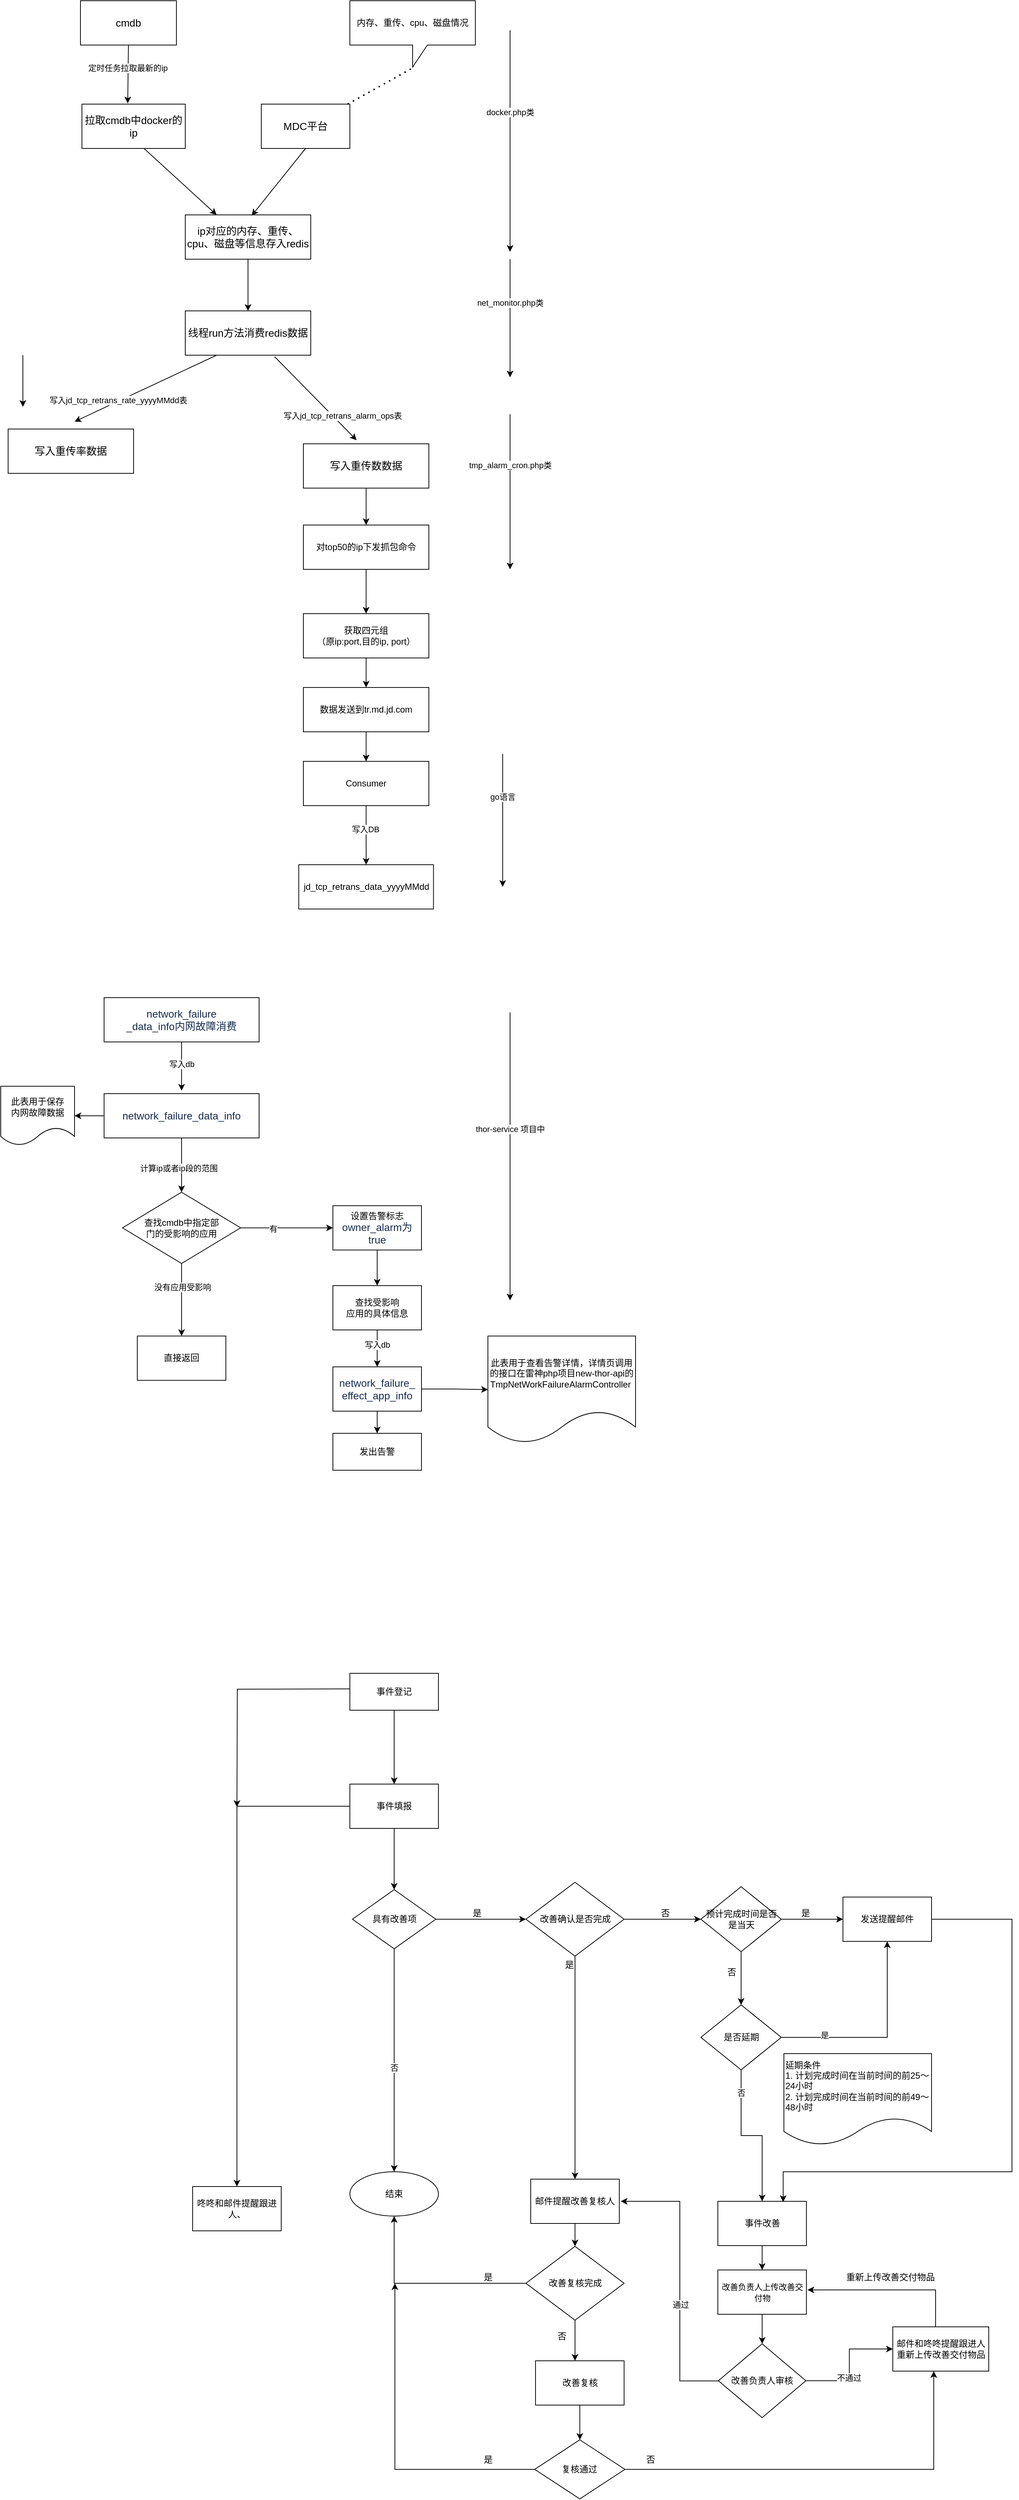 <mxfile version="15.6.8" type="github" pages="5">
  <diagram id="C5RBs43oDa-KdzZeNtuy" name="Page-1">
    <mxGraphModel dx="1186" dy="739" grid="1" gridSize="10" guides="1" tooltips="1" connect="1" arrows="1" fold="1" page="1" pageScale="1" pageWidth="827" pageHeight="1169" math="0" shadow="0">
      <root>
        <mxCell id="WIyWlLk6GJQsqaUBKTNV-0" />
        <mxCell id="WIyWlLk6GJQsqaUBKTNV-1" parent="WIyWlLk6GJQsqaUBKTNV-0" />
        <mxCell id="H0thgkhad0gbrhlTef-n-0" value="&lt;font style=&quot;font-size: 14px&quot;&gt;cmdb&lt;/font&gt;" style="rounded=0;whiteSpace=wrap;html=1;" parent="WIyWlLk6GJQsqaUBKTNV-1" vertex="1">
          <mxGeometry x="148" y="60" width="130" height="60" as="geometry" />
        </mxCell>
        <mxCell id="H0thgkhad0gbrhlTef-n-1" value="&lt;span style=&quot;font-size: 14px&quot;&gt;MDC平台&lt;/span&gt;" style="rounded=0;whiteSpace=wrap;html=1;" parent="WIyWlLk6GJQsqaUBKTNV-1" vertex="1">
          <mxGeometry x="392.99" y="200" width="120" height="60" as="geometry" />
        </mxCell>
        <mxCell id="H0thgkhad0gbrhlTef-n-3" value="内存、重传、cpu、磁盘情况" style="shape=callout;whiteSpace=wrap;html=1;perimeter=calloutPerimeter;" parent="WIyWlLk6GJQsqaUBKTNV-1" vertex="1">
          <mxGeometry x="512.99" y="60" width="170" height="90" as="geometry" />
        </mxCell>
        <mxCell id="H0thgkhad0gbrhlTef-n-4" value="" style="endArrow=none;dashed=1;html=1;dashPattern=1 3;strokeWidth=2;" parent="WIyWlLk6GJQsqaUBKTNV-1" edge="1">
          <mxGeometry width="50" height="50" relative="1" as="geometry">
            <mxPoint x="510" y="200" as="sourcePoint" />
            <mxPoint x="600" y="150" as="targetPoint" />
          </mxGeometry>
        </mxCell>
        <mxCell id="H0thgkhad0gbrhlTef-n-7" value="&lt;span style=&quot;font-size: 14px&quot;&gt;拉取cmdb中docker的ip&lt;/span&gt;" style="rounded=0;whiteSpace=wrap;html=1;" parent="WIyWlLk6GJQsqaUBKTNV-1" vertex="1">
          <mxGeometry x="150" y="200" width="140" height="60" as="geometry" />
        </mxCell>
        <mxCell id="H0thgkhad0gbrhlTef-n-20" value="" style="edgeStyle=orthogonalEdgeStyle;rounded=0;orthogonalLoop=1;jettySize=auto;html=1;" parent="WIyWlLk6GJQsqaUBKTNV-1" source="H0thgkhad0gbrhlTef-n-8" target="H0thgkhad0gbrhlTef-n-19" edge="1">
          <mxGeometry relative="1" as="geometry" />
        </mxCell>
        <mxCell id="H0thgkhad0gbrhlTef-n-8" value="&lt;span style=&quot;font-size: 14px&quot;&gt;ip对应的内存、重传、cpu、磁盘等信息存入redis&lt;/span&gt;" style="rounded=0;whiteSpace=wrap;html=1;" parent="WIyWlLk6GJQsqaUBKTNV-1" vertex="1">
          <mxGeometry x="290" y="350" width="170" height="60" as="geometry" />
        </mxCell>
        <mxCell id="H0thgkhad0gbrhlTef-n-9" value="" style="endArrow=classic;html=1;exitX=0.5;exitY=1;exitDx=0;exitDy=0;entryX=0.653;entryY=0.017;entryDx=0;entryDy=0;entryPerimeter=0;" parent="WIyWlLk6GJQsqaUBKTNV-1" source="H0thgkhad0gbrhlTef-n-1" edge="1">
          <mxGeometry width="50" height="50" relative="1" as="geometry">
            <mxPoint x="488.99" y="350" as="sourcePoint" />
            <mxPoint x="380" y="351.02" as="targetPoint" />
          </mxGeometry>
        </mxCell>
        <mxCell id="H0thgkhad0gbrhlTef-n-11" value="" style="endArrow=classic;html=1;exitX=0.5;exitY=1;exitDx=0;exitDy=0;entryX=0.25;entryY=0;entryDx=0;entryDy=0;" parent="WIyWlLk6GJQsqaUBKTNV-1" target="H0thgkhad0gbrhlTef-n-8" edge="1">
          <mxGeometry width="50" height="50" relative="1" as="geometry">
            <mxPoint x="234" y="260" as="sourcePoint" />
            <mxPoint x="190" y="340" as="targetPoint" />
          </mxGeometry>
        </mxCell>
        <mxCell id="H0thgkhad0gbrhlTef-n-12" value="" style="endArrow=classic;html=1;exitX=0.5;exitY=1;exitDx=0;exitDy=0;entryX=0.443;entryY=-0.017;entryDx=0;entryDy=0;entryPerimeter=0;" parent="WIyWlLk6GJQsqaUBKTNV-1" source="H0thgkhad0gbrhlTef-n-0" target="H0thgkhad0gbrhlTef-n-7" edge="1">
          <mxGeometry width="50" height="50" relative="1" as="geometry">
            <mxPoint x="222.99" y="120" as="sourcePoint" />
            <mxPoint x="190" y="190" as="targetPoint" />
          </mxGeometry>
        </mxCell>
        <mxCell id="H0thgkhad0gbrhlTef-n-13" value="定时任务拉取最新的ip" style="edgeLabel;html=1;align=center;verticalAlign=middle;resizable=0;points=[];" parent="H0thgkhad0gbrhlTef-n-12" vertex="1" connectable="0">
          <mxGeometry x="-0.215" y="-1" relative="1" as="geometry">
            <mxPoint as="offset" />
          </mxGeometry>
        </mxCell>
        <mxCell id="H0thgkhad0gbrhlTef-n-16" value="" style="endArrow=classic;html=1;" parent="WIyWlLk6GJQsqaUBKTNV-1" edge="1">
          <mxGeometry width="50" height="50" relative="1" as="geometry">
            <mxPoint x="730" y="100" as="sourcePoint" />
            <mxPoint x="730" y="400" as="targetPoint" />
          </mxGeometry>
        </mxCell>
        <mxCell id="H0thgkhad0gbrhlTef-n-17" value="docker.php类" style="edgeLabel;html=1;align=center;verticalAlign=middle;resizable=0;points=[];" parent="H0thgkhad0gbrhlTef-n-16" vertex="1" connectable="0">
          <mxGeometry x="-0.26" relative="1" as="geometry">
            <mxPoint as="offset" />
          </mxGeometry>
        </mxCell>
        <mxCell id="H0thgkhad0gbrhlTef-n-19" value="&lt;span style=&quot;font-size: 14px&quot;&gt;线程run方法消费redis数据&lt;/span&gt;" style="rounded=0;whiteSpace=wrap;html=1;" parent="WIyWlLk6GJQsqaUBKTNV-1" vertex="1">
          <mxGeometry x="290" y="480" width="170" height="60" as="geometry" />
        </mxCell>
        <mxCell id="H0thgkhad0gbrhlTef-n-21" value="" style="endArrow=classic;html=1;" parent="WIyWlLk6GJQsqaUBKTNV-1" edge="1">
          <mxGeometry width="50" height="50" relative="1" as="geometry">
            <mxPoint x="730" y="410" as="sourcePoint" />
            <mxPoint x="730" y="570" as="targetPoint" />
          </mxGeometry>
        </mxCell>
        <mxCell id="H0thgkhad0gbrhlTef-n-22" value="net_monitor.php类" style="edgeLabel;html=1;align=center;verticalAlign=middle;resizable=0;points=[];" parent="H0thgkhad0gbrhlTef-n-21" vertex="1" connectable="0">
          <mxGeometry x="-0.26" relative="1" as="geometry">
            <mxPoint as="offset" />
          </mxGeometry>
        </mxCell>
        <mxCell id="H0thgkhad0gbrhlTef-n-23" value="&lt;span style=&quot;font-size: 14px&quot;&gt;写入重传率数据&lt;/span&gt;" style="rounded=0;whiteSpace=wrap;html=1;" parent="WIyWlLk6GJQsqaUBKTNV-1" vertex="1">
          <mxGeometry x="50" y="640" width="170" height="60" as="geometry" />
        </mxCell>
        <mxCell id="H0thgkhad0gbrhlTef-n-38" value="" style="edgeStyle=orthogonalEdgeStyle;rounded=0;orthogonalLoop=1;jettySize=auto;html=1;" parent="WIyWlLk6GJQsqaUBKTNV-1" source="H0thgkhad0gbrhlTef-n-24" target="H0thgkhad0gbrhlTef-n-37" edge="1">
          <mxGeometry relative="1" as="geometry" />
        </mxCell>
        <mxCell id="H0thgkhad0gbrhlTef-n-24" value="对top50的ip下发抓包命令" style="rounded=0;whiteSpace=wrap;html=1;" parent="WIyWlLk6GJQsqaUBKTNV-1" vertex="1">
          <mxGeometry x="450" y="770" width="170" height="60" as="geometry" />
        </mxCell>
        <mxCell id="H0thgkhad0gbrhlTef-n-34" value="" style="edgeStyle=orthogonalEdgeStyle;rounded=0;orthogonalLoop=1;jettySize=auto;html=1;" parent="WIyWlLk6GJQsqaUBKTNV-1" source="H0thgkhad0gbrhlTef-n-25" target="H0thgkhad0gbrhlTef-n-24" edge="1">
          <mxGeometry relative="1" as="geometry" />
        </mxCell>
        <mxCell id="H0thgkhad0gbrhlTef-n-25" value="&lt;span style=&quot;font-size: 14px&quot;&gt;写入重传数数据&lt;/span&gt;" style="rounded=0;whiteSpace=wrap;html=1;" parent="WIyWlLk6GJQsqaUBKTNV-1" vertex="1">
          <mxGeometry x="450" y="660" width="170" height="60" as="geometry" />
        </mxCell>
        <mxCell id="H0thgkhad0gbrhlTef-n-28" value="" style="endArrow=classic;html=1;exitX=0.25;exitY=1;exitDx=0;exitDy=0;" parent="WIyWlLk6GJQsqaUBKTNV-1" source="H0thgkhad0gbrhlTef-n-19" edge="1">
          <mxGeometry width="50" height="50" relative="1" as="geometry">
            <mxPoint x="150.01" y="500" as="sourcePoint" />
            <mxPoint x="140" y="630" as="targetPoint" />
          </mxGeometry>
        </mxCell>
        <mxCell id="H0thgkhad0gbrhlTef-n-29" value="写入jd_tcp_retrans_rate_yyyyMMdd表" style="edgeLabel;html=1;align=center;verticalAlign=middle;resizable=0;points=[];" parent="H0thgkhad0gbrhlTef-n-28" vertex="1" connectable="0">
          <mxGeometry x="0.383" y="-2" relative="1" as="geometry">
            <mxPoint as="offset" />
          </mxGeometry>
        </mxCell>
        <mxCell id="H0thgkhad0gbrhlTef-n-31" value="" style="endArrow=classic;html=1;exitX=0.712;exitY=1.033;exitDx=0;exitDy=0;entryX=0.424;entryY=-0.083;entryDx=0;entryDy=0;entryPerimeter=0;exitPerimeter=0;" parent="WIyWlLk6GJQsqaUBKTNV-1" source="H0thgkhad0gbrhlTef-n-19" target="H0thgkhad0gbrhlTef-n-25" edge="1">
          <mxGeometry width="50" height="50" relative="1" as="geometry">
            <mxPoint x="300" y="550" as="sourcePoint" />
            <mxPoint x="150" y="640" as="targetPoint" />
          </mxGeometry>
        </mxCell>
        <mxCell id="H0thgkhad0gbrhlTef-n-32" value="写入jd_tcp_retrans_alarm_ops表" style="edgeLabel;html=1;align=center;verticalAlign=middle;resizable=0;points=[];" parent="H0thgkhad0gbrhlTef-n-31" vertex="1" connectable="0">
          <mxGeometry x="0.383" y="-2" relative="1" as="geometry">
            <mxPoint x="16.74" as="offset" />
          </mxGeometry>
        </mxCell>
        <mxCell id="H0thgkhad0gbrhlTef-n-33" value="" style="endArrow=classic;html=1;" parent="WIyWlLk6GJQsqaUBKTNV-1" edge="1">
          <mxGeometry width="50" height="50" relative="1" as="geometry">
            <mxPoint x="70" y="540" as="sourcePoint" />
            <mxPoint x="70" y="610" as="targetPoint" />
          </mxGeometry>
        </mxCell>
        <mxCell id="H0thgkhad0gbrhlTef-n-35" value="" style="endArrow=classic;html=1;" parent="WIyWlLk6GJQsqaUBKTNV-1" edge="1">
          <mxGeometry width="50" height="50" relative="1" as="geometry">
            <mxPoint x="730" y="620" as="sourcePoint" />
            <mxPoint x="730" y="830" as="targetPoint" />
          </mxGeometry>
        </mxCell>
        <mxCell id="H0thgkhad0gbrhlTef-n-36" value="tmp_alarm_cron.php类" style="edgeLabel;html=1;align=center;verticalAlign=middle;resizable=0;points=[];" parent="H0thgkhad0gbrhlTef-n-35" vertex="1" connectable="0">
          <mxGeometry x="-0.26" relative="1" as="geometry">
            <mxPoint y="-9" as="offset" />
          </mxGeometry>
        </mxCell>
        <mxCell id="H0thgkhad0gbrhlTef-n-40" value="" style="edgeStyle=orthogonalEdgeStyle;rounded=0;orthogonalLoop=1;jettySize=auto;html=1;" parent="WIyWlLk6GJQsqaUBKTNV-1" source="H0thgkhad0gbrhlTef-n-37" target="H0thgkhad0gbrhlTef-n-39" edge="1">
          <mxGeometry relative="1" as="geometry" />
        </mxCell>
        <mxCell id="H0thgkhad0gbrhlTef-n-37" value="获取四元组&lt;br&gt;（原ip:port,目的ip, port）" style="rounded=0;whiteSpace=wrap;html=1;" parent="WIyWlLk6GJQsqaUBKTNV-1" vertex="1">
          <mxGeometry x="450" y="890" width="170" height="60" as="geometry" />
        </mxCell>
        <mxCell id="H0thgkhad0gbrhlTef-n-42" value="" style="edgeStyle=orthogonalEdgeStyle;rounded=0;orthogonalLoop=1;jettySize=auto;html=1;" parent="WIyWlLk6GJQsqaUBKTNV-1" source="H0thgkhad0gbrhlTef-n-39" target="H0thgkhad0gbrhlTef-n-41" edge="1">
          <mxGeometry relative="1" as="geometry" />
        </mxCell>
        <mxCell id="H0thgkhad0gbrhlTef-n-39" value="数据发送到tr.md.jd.com" style="rounded=0;whiteSpace=wrap;html=1;" parent="WIyWlLk6GJQsqaUBKTNV-1" vertex="1">
          <mxGeometry x="450" y="990" width="170" height="60" as="geometry" />
        </mxCell>
        <mxCell id="H0thgkhad0gbrhlTef-n-46" value="" style="edgeStyle=orthogonalEdgeStyle;rounded=0;orthogonalLoop=1;jettySize=auto;html=1;" parent="WIyWlLk6GJQsqaUBKTNV-1" source="H0thgkhad0gbrhlTef-n-41" target="H0thgkhad0gbrhlTef-n-45" edge="1">
          <mxGeometry relative="1" as="geometry" />
        </mxCell>
        <mxCell id="H0thgkhad0gbrhlTef-n-47" value="写入DB" style="edgeLabel;html=1;align=center;verticalAlign=middle;resizable=0;points=[];" parent="H0thgkhad0gbrhlTef-n-46" vertex="1" connectable="0">
          <mxGeometry x="-0.201" y="-1" relative="1" as="geometry">
            <mxPoint as="offset" />
          </mxGeometry>
        </mxCell>
        <mxCell id="H0thgkhad0gbrhlTef-n-41" value="Consumer" style="rounded=0;whiteSpace=wrap;html=1;" parent="WIyWlLk6GJQsqaUBKTNV-1" vertex="1">
          <mxGeometry x="450" y="1090" width="170" height="60" as="geometry" />
        </mxCell>
        <mxCell id="H0thgkhad0gbrhlTef-n-43" value="" style="endArrow=classic;html=1;" parent="WIyWlLk6GJQsqaUBKTNV-1" edge="1">
          <mxGeometry width="50" height="50" relative="1" as="geometry">
            <mxPoint x="720" y="1080" as="sourcePoint" />
            <mxPoint x="720" y="1260" as="targetPoint" />
          </mxGeometry>
        </mxCell>
        <mxCell id="H0thgkhad0gbrhlTef-n-44" value="go语言" style="edgeLabel;html=1;align=center;verticalAlign=middle;resizable=0;points=[];" parent="H0thgkhad0gbrhlTef-n-43" vertex="1" connectable="0">
          <mxGeometry x="-0.26" relative="1" as="geometry">
            <mxPoint y="-9" as="offset" />
          </mxGeometry>
        </mxCell>
        <mxCell id="H0thgkhad0gbrhlTef-n-45" value="jd_tcp_retrans_data_yyyyMMdd" style="whiteSpace=wrap;html=1;rounded=0;" parent="WIyWlLk6GJQsqaUBKTNV-1" vertex="1">
          <mxGeometry x="443.75" y="1230" width="182.5" height="60" as="geometry" />
        </mxCell>
        <mxCell id="_96cW4utacDwdihTf6T_-0" value="&lt;span style=&quot;color: rgb(23 , 43 , 77) ; font-family: , , &amp;#34;segoe ui&amp;#34; , &amp;#34;roboto&amp;#34; , &amp;#34;oxygen&amp;#34; , &amp;#34;ubuntu&amp;#34; , &amp;#34;fira sans&amp;#34; , &amp;#34;droid sans&amp;#34; , &amp;#34;helvetica neue&amp;#34; , sans-serif ; font-size: 14px ; text-align: left ; background-color: rgb(255 , 255 , 255)&quot;&gt;network_failure&lt;br&gt;_data_info内网故障消费&lt;/span&gt;" style="rounded=0;whiteSpace=wrap;html=1;" parent="WIyWlLk6GJQsqaUBKTNV-1" vertex="1">
          <mxGeometry x="180" y="1410" width="210" height="60" as="geometry" />
        </mxCell>
        <mxCell id="_96cW4utacDwdihTf6T_-1" value="" style="endArrow=classic;html=1;" parent="WIyWlLk6GJQsqaUBKTNV-1" edge="1">
          <mxGeometry width="50" height="50" relative="1" as="geometry">
            <mxPoint x="730" y="1430" as="sourcePoint" />
            <mxPoint x="730" y="1820" as="targetPoint" />
          </mxGeometry>
        </mxCell>
        <mxCell id="_96cW4utacDwdihTf6T_-2" value="thor-service 项目中" style="edgeLabel;html=1;align=center;verticalAlign=middle;resizable=0;points=[];" parent="_96cW4utacDwdihTf6T_-1" vertex="1" connectable="0">
          <mxGeometry x="-0.26" relative="1" as="geometry">
            <mxPoint y="13" as="offset" />
          </mxGeometry>
        </mxCell>
        <mxCell id="_96cW4utacDwdihTf6T_-7" value="" style="edgeStyle=orthogonalEdgeStyle;rounded=0;orthogonalLoop=1;jettySize=auto;html=1;" parent="WIyWlLk6GJQsqaUBKTNV-1" source="_96cW4utacDwdihTf6T_-3" target="_96cW4utacDwdihTf6T_-6" edge="1">
          <mxGeometry relative="1" as="geometry" />
        </mxCell>
        <mxCell id="_96cW4utacDwdihTf6T_-10" value="计算ip或者ip段的范围" style="edgeLabel;html=1;align=center;verticalAlign=middle;resizable=0;points=[];" parent="_96cW4utacDwdihTf6T_-7" vertex="1" connectable="0">
          <mxGeometry x="0.116" y="-4" relative="1" as="geometry">
            <mxPoint as="offset" />
          </mxGeometry>
        </mxCell>
        <mxCell id="_96cW4utacDwdihTf6T_-23" value="" style="edgeStyle=orthogonalEdgeStyle;rounded=0;orthogonalLoop=1;jettySize=auto;html=1;" parent="WIyWlLk6GJQsqaUBKTNV-1" source="_96cW4utacDwdihTf6T_-3" target="_96cW4utacDwdihTf6T_-22" edge="1">
          <mxGeometry relative="1" as="geometry" />
        </mxCell>
        <mxCell id="_96cW4utacDwdihTf6T_-3" value="&lt;span style=&quot;color: rgb(23 , 43 , 77) ; font-family: , , &amp;#34;segoe ui&amp;#34; , &amp;#34;roboto&amp;#34; , &amp;#34;oxygen&amp;#34; , &amp;#34;ubuntu&amp;#34; , &amp;#34;fira sans&amp;#34; , &amp;#34;droid sans&amp;#34; , &amp;#34;helvetica neue&amp;#34; , sans-serif ; font-size: 14px ; text-align: left ; background-color: rgb(255 , 255 , 255)&quot;&gt;network_failure_data_info&lt;/span&gt;" style="rounded=0;whiteSpace=wrap;html=1;" parent="WIyWlLk6GJQsqaUBKTNV-1" vertex="1">
          <mxGeometry x="180" y="1540" width="210" height="60" as="geometry" />
        </mxCell>
        <mxCell id="_96cW4utacDwdihTf6T_-4" value="" style="endArrow=classic;html=1;exitX=0.5;exitY=1;exitDx=0;exitDy=0;" parent="WIyWlLk6GJQsqaUBKTNV-1" source="_96cW4utacDwdihTf6T_-0" edge="1">
          <mxGeometry width="50" height="50" relative="1" as="geometry">
            <mxPoint x="228" y="1530" as="sourcePoint" />
            <mxPoint x="285" y="1536" as="targetPoint" />
          </mxGeometry>
        </mxCell>
        <mxCell id="_96cW4utacDwdihTf6T_-5" value="写入db" style="edgeLabel;html=1;align=center;verticalAlign=middle;resizable=0;points=[];" parent="_96cW4utacDwdihTf6T_-4" vertex="1" connectable="0">
          <mxGeometry x="-0.515" y="-1" relative="1" as="geometry">
            <mxPoint x="1" y="14" as="offset" />
          </mxGeometry>
        </mxCell>
        <mxCell id="_96cW4utacDwdihTf6T_-9" value="" style="edgeStyle=orthogonalEdgeStyle;rounded=0;orthogonalLoop=1;jettySize=auto;html=1;" parent="WIyWlLk6GJQsqaUBKTNV-1" source="_96cW4utacDwdihTf6T_-6" target="_96cW4utacDwdihTf6T_-8" edge="1">
          <mxGeometry relative="1" as="geometry" />
        </mxCell>
        <mxCell id="_96cW4utacDwdihTf6T_-11" value="没有应用受影响" style="edgeLabel;html=1;align=center;verticalAlign=middle;resizable=0;points=[];" parent="_96cW4utacDwdihTf6T_-9" vertex="1" connectable="0">
          <mxGeometry x="-0.349" y="1" relative="1" as="geometry">
            <mxPoint as="offset" />
          </mxGeometry>
        </mxCell>
        <mxCell id="_96cW4utacDwdihTf6T_-13" value="" style="edgeStyle=orthogonalEdgeStyle;rounded=0;orthogonalLoop=1;jettySize=auto;html=1;" parent="WIyWlLk6GJQsqaUBKTNV-1" source="_96cW4utacDwdihTf6T_-6" target="_96cW4utacDwdihTf6T_-12" edge="1">
          <mxGeometry relative="1" as="geometry" />
        </mxCell>
        <mxCell id="_96cW4utacDwdihTf6T_-14" value="有" style="edgeLabel;html=1;align=center;verticalAlign=middle;resizable=0;points=[];" parent="_96cW4utacDwdihTf6T_-13" vertex="1" connectable="0">
          <mxGeometry x="-0.295" y="-1" relative="1" as="geometry">
            <mxPoint as="offset" />
          </mxGeometry>
        </mxCell>
        <mxCell id="_96cW4utacDwdihTf6T_-6" value="查找cmdb中指定部&lt;br&gt;门的受影响的应用" style="rhombus;whiteSpace=wrap;html=1;rounded=0;" parent="WIyWlLk6GJQsqaUBKTNV-1" vertex="1">
          <mxGeometry x="205" y="1673.5" width="160" height="96.5" as="geometry" />
        </mxCell>
        <mxCell id="_96cW4utacDwdihTf6T_-8" value="直接返回" style="whiteSpace=wrap;html=1;rounded=0;" parent="WIyWlLk6GJQsqaUBKTNV-1" vertex="1">
          <mxGeometry x="225" y="1868.25" width="120" height="60" as="geometry" />
        </mxCell>
        <mxCell id="_96cW4utacDwdihTf6T_-16" value="" style="edgeStyle=orthogonalEdgeStyle;rounded=0;orthogonalLoop=1;jettySize=auto;html=1;" parent="WIyWlLk6GJQsqaUBKTNV-1" source="_96cW4utacDwdihTf6T_-12" target="_96cW4utacDwdihTf6T_-15" edge="1">
          <mxGeometry relative="1" as="geometry" />
        </mxCell>
        <mxCell id="_96cW4utacDwdihTf6T_-12" value="设置告警标志&lt;span style=&quot;color: rgb(23 , 43 , 77) ; font-family: , , &amp;#34;segoe ui&amp;#34; , &amp;#34;roboto&amp;#34; , &amp;#34;oxygen&amp;#34; , &amp;#34;ubuntu&amp;#34; , &amp;#34;fira sans&amp;#34; , &amp;#34;droid sans&amp;#34; , &amp;#34;helvetica neue&amp;#34; , sans-serif ; font-size: 14px ; text-align: left ; background-color: rgb(255 , 255 , 255)&quot;&gt;owner_alarm为true&lt;/span&gt;" style="whiteSpace=wrap;html=1;rounded=0;" parent="WIyWlLk6GJQsqaUBKTNV-1" vertex="1">
          <mxGeometry x="490" y="1691.75" width="120" height="60" as="geometry" />
        </mxCell>
        <mxCell id="_96cW4utacDwdihTf6T_-18" value="" style="edgeStyle=orthogonalEdgeStyle;rounded=0;orthogonalLoop=1;jettySize=auto;html=1;" parent="WIyWlLk6GJQsqaUBKTNV-1" source="_96cW4utacDwdihTf6T_-15" target="_96cW4utacDwdihTf6T_-17" edge="1">
          <mxGeometry relative="1" as="geometry" />
        </mxCell>
        <mxCell id="_96cW4utacDwdihTf6T_-19" value="写入db" style="edgeLabel;html=1;align=center;verticalAlign=middle;resizable=0;points=[];" parent="_96cW4utacDwdihTf6T_-18" vertex="1" connectable="0">
          <mxGeometry x="0.28" y="2" relative="1" as="geometry">
            <mxPoint x="-2" y="-12" as="offset" />
          </mxGeometry>
        </mxCell>
        <mxCell id="_96cW4utacDwdihTf6T_-15" value="查找受影响&lt;br&gt;应用的具体信息" style="whiteSpace=wrap;html=1;rounded=0;" parent="WIyWlLk6GJQsqaUBKTNV-1" vertex="1">
          <mxGeometry x="490" y="1800" width="120" height="60" as="geometry" />
        </mxCell>
        <mxCell id="_96cW4utacDwdihTf6T_-21" value="" style="edgeStyle=orthogonalEdgeStyle;rounded=0;orthogonalLoop=1;jettySize=auto;html=1;" parent="WIyWlLk6GJQsqaUBKTNV-1" source="_96cW4utacDwdihTf6T_-17" target="_96cW4utacDwdihTf6T_-20" edge="1">
          <mxGeometry relative="1" as="geometry" />
        </mxCell>
        <mxCell id="_96cW4utacDwdihTf6T_-29" value="" style="edgeStyle=orthogonalEdgeStyle;rounded=0;orthogonalLoop=1;jettySize=auto;html=1;" parent="WIyWlLk6GJQsqaUBKTNV-1" source="_96cW4utacDwdihTf6T_-17" target="_96cW4utacDwdihTf6T_-28" edge="1">
          <mxGeometry relative="1" as="geometry" />
        </mxCell>
        <mxCell id="_96cW4utacDwdihTf6T_-17" value="&lt;span style=&quot;color: rgb(23 , 43 , 77) ; font-family: , , &amp;#34;segoe ui&amp;#34; , &amp;#34;roboto&amp;#34; , &amp;#34;oxygen&amp;#34; , &amp;#34;ubuntu&amp;#34; , &amp;#34;fira sans&amp;#34; , &amp;#34;droid sans&amp;#34; , &amp;#34;helvetica neue&amp;#34; , sans-serif ; font-size: 14px ; text-align: left ; background-color: rgb(255 , 255 , 255)&quot;&gt;network_failure_&lt;br&gt;effect_app_info&lt;/span&gt;" style="whiteSpace=wrap;html=1;rounded=0;" parent="WIyWlLk6GJQsqaUBKTNV-1" vertex="1">
          <mxGeometry x="490" y="1910" width="120" height="60" as="geometry" />
        </mxCell>
        <mxCell id="_96cW4utacDwdihTf6T_-20" value="此表用于查看告警详情，详情页调用的接口在雷神php项目new-thor-api的&lt;br&gt;TmpNetWorkFailureAlarmController&amp;nbsp;" style="shape=document;whiteSpace=wrap;html=1;boundedLbl=1;rounded=0;" parent="WIyWlLk6GJQsqaUBKTNV-1" vertex="1">
          <mxGeometry x="700" y="1868.25" width="200" height="145" as="geometry" />
        </mxCell>
        <mxCell id="_96cW4utacDwdihTf6T_-22" value="此表用于保存&lt;br&gt;内网故障数据" style="shape=document;whiteSpace=wrap;html=1;boundedLbl=1;rounded=0;" parent="WIyWlLk6GJQsqaUBKTNV-1" vertex="1">
          <mxGeometry x="40" y="1530" width="100" height="80" as="geometry" />
        </mxCell>
        <mxCell id="_96cW4utacDwdihTf6T_-28" value="发出告警" style="whiteSpace=wrap;html=1;rounded=0;" parent="WIyWlLk6GJQsqaUBKTNV-1" vertex="1">
          <mxGeometry x="490" y="2000" width="120" height="50" as="geometry" />
        </mxCell>
        <mxCell id="zs4t5Sfgi7jYqWowB1sm-2" value="" style="edgeStyle=orthogonalEdgeStyle;rounded=0;orthogonalLoop=1;jettySize=auto;html=1;" parent="WIyWlLk6GJQsqaUBKTNV-1" source="zs4t5Sfgi7jYqWowB1sm-0" target="zs4t5Sfgi7jYqWowB1sm-1" edge="1">
          <mxGeometry relative="1" as="geometry" />
        </mxCell>
        <mxCell id="zs4t5Sfgi7jYqWowB1sm-10" value="" style="edgeStyle=orthogonalEdgeStyle;rounded=0;orthogonalLoop=1;jettySize=auto;html=1;" parent="WIyWlLk6GJQsqaUBKTNV-1" edge="1">
          <mxGeometry relative="1" as="geometry">
            <mxPoint x="532.99" y="2346.029" as="sourcePoint" />
            <mxPoint x="360" y="2506" as="targetPoint" />
          </mxGeometry>
        </mxCell>
        <mxCell id="zs4t5Sfgi7jYqWowB1sm-0" value="事件登记" style="whiteSpace=wrap;html=1;rounded=0;" parent="WIyWlLk6GJQsqaUBKTNV-1" vertex="1">
          <mxGeometry x="512.99" y="2325" width="120" height="50" as="geometry" />
        </mxCell>
        <mxCell id="zs4t5Sfgi7jYqWowB1sm-12" value="" style="edgeStyle=orthogonalEdgeStyle;rounded=0;orthogonalLoop=1;jettySize=auto;html=1;" parent="WIyWlLk6GJQsqaUBKTNV-1" source="zs4t5Sfgi7jYqWowB1sm-1" target="zs4t5Sfgi7jYqWowB1sm-11" edge="1">
          <mxGeometry relative="1" as="geometry" />
        </mxCell>
        <mxCell id="zs4t5Sfgi7jYqWowB1sm-28" value="" style="edgeStyle=orthogonalEdgeStyle;rounded=0;orthogonalLoop=1;jettySize=auto;html=1;" parent="WIyWlLk6GJQsqaUBKTNV-1" source="zs4t5Sfgi7jYqWowB1sm-1" target="zs4t5Sfgi7jYqWowB1sm-27" edge="1">
          <mxGeometry relative="1" as="geometry" />
        </mxCell>
        <mxCell id="zs4t5Sfgi7jYqWowB1sm-1" value="事件填报" style="whiteSpace=wrap;html=1;rounded=0;" parent="WIyWlLk6GJQsqaUBKTNV-1" vertex="1">
          <mxGeometry x="512.99" y="2475" width="120" height="60" as="geometry" />
        </mxCell>
        <mxCell id="zs4t5Sfgi7jYqWowB1sm-90" value="" style="edgeStyle=orthogonalEdgeStyle;rounded=0;orthogonalLoop=1;jettySize=auto;html=1;" parent="WIyWlLk6GJQsqaUBKTNV-1" source="zs4t5Sfgi7jYqWowB1sm-3" target="zs4t5Sfgi7jYqWowB1sm-89" edge="1">
          <mxGeometry relative="1" as="geometry" />
        </mxCell>
        <mxCell id="zs4t5Sfgi7jYqWowB1sm-3" value="事件改善" style="whiteSpace=wrap;html=1;rounded=0;" parent="WIyWlLk6GJQsqaUBKTNV-1" vertex="1">
          <mxGeometry x="1011.5" y="3040" width="120" height="60" as="geometry" />
        </mxCell>
        <mxCell id="zs4t5Sfgi7jYqWowB1sm-11" value="咚咚和邮件提醒跟进人、" style="whiteSpace=wrap;html=1;rounded=0;" parent="WIyWlLk6GJQsqaUBKTNV-1" vertex="1">
          <mxGeometry x="300" y="3020" width="120" height="60" as="geometry" />
        </mxCell>
        <mxCell id="zs4t5Sfgi7jYqWowB1sm-20" value="" style="edgeStyle=orthogonalEdgeStyle;rounded=0;orthogonalLoop=1;jettySize=auto;html=1;exitX=0.02;exitY=0.503;exitDx=0;exitDy=0;exitPerimeter=0;" parent="WIyWlLk6GJQsqaUBKTNV-1" source="zs4t5Sfgi7jYqWowB1sm-16" edge="1">
          <mxGeometry relative="1" as="geometry">
            <mxPoint x="880" y="3040" as="targetPoint" />
            <Array as="points">
              <mxPoint x="960" y="3283" />
              <mxPoint x="960" y="3040" />
            </Array>
          </mxGeometry>
        </mxCell>
        <mxCell id="zs4t5Sfgi7jYqWowB1sm-21" value="通过" style="edgeLabel;html=1;align=center;verticalAlign=middle;resizable=0;points=[];" parent="zs4t5Sfgi7jYqWowB1sm-20" vertex="1" connectable="0">
          <mxGeometry x="-0.16" y="-1" relative="1" as="geometry">
            <mxPoint as="offset" />
          </mxGeometry>
        </mxCell>
        <mxCell id="zs4t5Sfgi7jYqWowB1sm-23" value="" style="edgeStyle=orthogonalEdgeStyle;rounded=0;orthogonalLoop=1;jettySize=auto;html=1;" parent="WIyWlLk6GJQsqaUBKTNV-1" source="zs4t5Sfgi7jYqWowB1sm-16" target="zs4t5Sfgi7jYqWowB1sm-22" edge="1">
          <mxGeometry relative="1" as="geometry" />
        </mxCell>
        <mxCell id="zs4t5Sfgi7jYqWowB1sm-24" value="不通过" style="edgeLabel;html=1;align=center;verticalAlign=middle;resizable=0;points=[];" parent="zs4t5Sfgi7jYqWowB1sm-23" vertex="1" connectable="0">
          <mxGeometry x="-0.281" y="4" relative="1" as="geometry">
            <mxPoint as="offset" />
          </mxGeometry>
        </mxCell>
        <mxCell id="zs4t5Sfgi7jYqWowB1sm-16" value="改善负责人审核" style="rhombus;whiteSpace=wrap;html=1;rounded=0;" parent="WIyWlLk6GJQsqaUBKTNV-1" vertex="1">
          <mxGeometry x="1012.25" y="3233" width="118.5" height="100" as="geometry" />
        </mxCell>
        <mxCell id="zs4t5Sfgi7jYqWowB1sm-92" value="" style="edgeStyle=orthogonalEdgeStyle;rounded=0;orthogonalLoop=1;jettySize=auto;html=1;" parent="WIyWlLk6GJQsqaUBKTNV-1" edge="1">
          <mxGeometry relative="1" as="geometry">
            <mxPoint x="1306.486" y="3210" as="sourcePoint" />
            <mxPoint x="1133" y="3160" as="targetPoint" />
            <Array as="points">
              <mxPoint x="1307" y="3160" />
            </Array>
          </mxGeometry>
        </mxCell>
        <mxCell id="zs4t5Sfgi7jYqWowB1sm-22" value="邮件和咚咚提醒跟进人重新上传改善交付物品" style="rounded=0;whiteSpace=wrap;html=1;" parent="WIyWlLk6GJQsqaUBKTNV-1" vertex="1">
          <mxGeometry x="1248.51" y="3210" width="130" height="60" as="geometry" />
        </mxCell>
        <mxCell id="zs4t5Sfgi7jYqWowB1sm-30" value="" style="edgeStyle=orthogonalEdgeStyle;rounded=0;orthogonalLoop=1;jettySize=auto;html=1;" parent="WIyWlLk6GJQsqaUBKTNV-1" source="zs4t5Sfgi7jYqWowB1sm-27" target="zs4t5Sfgi7jYqWowB1sm-29" edge="1">
          <mxGeometry relative="1" as="geometry" />
        </mxCell>
        <mxCell id="zs4t5Sfgi7jYqWowB1sm-31" value="否" style="edgeLabel;html=1;align=center;verticalAlign=middle;resizable=0;points=[];" parent="zs4t5Sfgi7jYqWowB1sm-30" vertex="1" connectable="0">
          <mxGeometry x="0.067" relative="1" as="geometry">
            <mxPoint as="offset" />
          </mxGeometry>
        </mxCell>
        <mxCell id="zs4t5Sfgi7jYqWowB1sm-33" value="" style="edgeStyle=orthogonalEdgeStyle;rounded=0;orthogonalLoop=1;jettySize=auto;html=1;" parent="WIyWlLk6GJQsqaUBKTNV-1" source="zs4t5Sfgi7jYqWowB1sm-27" target="zs4t5Sfgi7jYqWowB1sm-32" edge="1">
          <mxGeometry relative="1" as="geometry" />
        </mxCell>
        <mxCell id="zs4t5Sfgi7jYqWowB1sm-27" value="具有改善项" style="rhombus;whiteSpace=wrap;html=1;rounded=0;" parent="WIyWlLk6GJQsqaUBKTNV-1" vertex="1">
          <mxGeometry x="516.5" y="2618" width="112.99" height="80" as="geometry" />
        </mxCell>
        <mxCell id="zs4t5Sfgi7jYqWowB1sm-29" value="结束" style="ellipse;whiteSpace=wrap;html=1;rounded=0;" parent="WIyWlLk6GJQsqaUBKTNV-1" vertex="1">
          <mxGeometry x="512.995" y="3000" width="120" height="60" as="geometry" />
        </mxCell>
        <mxCell id="zs4t5Sfgi7jYqWowB1sm-36" value="" style="edgeStyle=orthogonalEdgeStyle;rounded=0;orthogonalLoop=1;jettySize=auto;html=1;" parent="WIyWlLk6GJQsqaUBKTNV-1" source="zs4t5Sfgi7jYqWowB1sm-32" target="zs4t5Sfgi7jYqWowB1sm-35" edge="1">
          <mxGeometry relative="1" as="geometry" />
        </mxCell>
        <mxCell id="zs4t5Sfgi7jYqWowB1sm-74" value="" style="edgeStyle=orthogonalEdgeStyle;rounded=0;orthogonalLoop=1;jettySize=auto;html=1;" parent="WIyWlLk6GJQsqaUBKTNV-1" source="zs4t5Sfgi7jYqWowB1sm-32" target="zs4t5Sfgi7jYqWowB1sm-73" edge="1">
          <mxGeometry relative="1" as="geometry" />
        </mxCell>
        <mxCell id="zs4t5Sfgi7jYqWowB1sm-32" value="改善确认是否完成" style="rhombus;whiteSpace=wrap;html=1;rounded=0;" parent="WIyWlLk6GJQsqaUBKTNV-1" vertex="1">
          <mxGeometry x="751.5" y="2608" width="133" height="100" as="geometry" />
        </mxCell>
        <mxCell id="zs4t5Sfgi7jYqWowB1sm-40" value="" style="edgeStyle=orthogonalEdgeStyle;rounded=0;orthogonalLoop=1;jettySize=auto;html=1;" parent="WIyWlLk6GJQsqaUBKTNV-1" source="zs4t5Sfgi7jYqWowB1sm-35" target="zs4t5Sfgi7jYqWowB1sm-39" edge="1">
          <mxGeometry relative="1" as="geometry" />
        </mxCell>
        <mxCell id="zs4t5Sfgi7jYqWowB1sm-46" value="" style="edgeStyle=orthogonalEdgeStyle;rounded=0;orthogonalLoop=1;jettySize=auto;html=1;" parent="WIyWlLk6GJQsqaUBKTNV-1" source="zs4t5Sfgi7jYqWowB1sm-35" target="zs4t5Sfgi7jYqWowB1sm-45" edge="1">
          <mxGeometry relative="1" as="geometry" />
        </mxCell>
        <mxCell id="zs4t5Sfgi7jYqWowB1sm-35" value="预计完成时间是否是当天" style="rhombus;whiteSpace=wrap;html=1;rounded=0;" parent="WIyWlLk6GJQsqaUBKTNV-1" vertex="1">
          <mxGeometry x="988.51" y="2614" width="109" height="88" as="geometry" />
        </mxCell>
        <mxCell id="zs4t5Sfgi7jYqWowB1sm-37" value="否" style="text;html=1;align=center;verticalAlign=middle;resizable=0;points=[];autosize=1;strokeColor=none;" parent="WIyWlLk6GJQsqaUBKTNV-1" vertex="1">
          <mxGeometry x="925" y="2640" width="30" height="20" as="geometry" />
        </mxCell>
        <mxCell id="zs4t5Sfgi7jYqWowB1sm-38" value="是" style="text;html=1;align=center;verticalAlign=middle;resizable=0;points=[];autosize=1;strokeColor=none;" parent="WIyWlLk6GJQsqaUBKTNV-1" vertex="1">
          <mxGeometry x="670" y="2640" width="30" height="20" as="geometry" />
        </mxCell>
        <mxCell id="zs4t5Sfgi7jYqWowB1sm-39" value="发送提醒邮件" style="rounded=0;whiteSpace=wrap;html=1;" parent="WIyWlLk6GJQsqaUBKTNV-1" vertex="1">
          <mxGeometry x="1181" y="2628" width="120" height="60" as="geometry" />
        </mxCell>
        <mxCell id="zs4t5Sfgi7jYqWowB1sm-42" value="是" style="text;html=1;align=center;verticalAlign=middle;resizable=0;points=[];autosize=1;strokeColor=none;" parent="WIyWlLk6GJQsqaUBKTNV-1" vertex="1">
          <mxGeometry x="1115" y="2640" width="30" height="20" as="geometry" />
        </mxCell>
        <mxCell id="zs4t5Sfgi7jYqWowB1sm-58" value="" style="edgeStyle=orthogonalEdgeStyle;rounded=0;orthogonalLoop=1;jettySize=auto;html=1;entryX=0.5;entryY=1;entryDx=0;entryDy=0;" parent="WIyWlLk6GJQsqaUBKTNV-1" source="zs4t5Sfgi7jYqWowB1sm-45" target="zs4t5Sfgi7jYqWowB1sm-39" edge="1">
          <mxGeometry relative="1" as="geometry">
            <mxPoint x="1172.01" y="2818" as="targetPoint" />
          </mxGeometry>
        </mxCell>
        <mxCell id="zs4t5Sfgi7jYqWowB1sm-59" value="是" style="edgeLabel;html=1;align=center;verticalAlign=middle;resizable=0;points=[];" parent="zs4t5Sfgi7jYqWowB1sm-58" vertex="1" connectable="0">
          <mxGeometry x="-0.573" y="3" relative="1" as="geometry">
            <mxPoint as="offset" />
          </mxGeometry>
        </mxCell>
        <mxCell id="zs4t5Sfgi7jYqWowB1sm-79" value="" style="edgeStyle=orthogonalEdgeStyle;rounded=0;orthogonalLoop=1;jettySize=auto;html=1;entryX=0.5;entryY=0;entryDx=0;entryDy=0;" parent="WIyWlLk6GJQsqaUBKTNV-1" source="zs4t5Sfgi7jYqWowB1sm-45" target="zs4t5Sfgi7jYqWowB1sm-3" edge="1">
          <mxGeometry relative="1" as="geometry">
            <mxPoint x="1043.01" y="2956" as="targetPoint" />
          </mxGeometry>
        </mxCell>
        <mxCell id="zs4t5Sfgi7jYqWowB1sm-96" value="否" style="edgeLabel;html=1;align=center;verticalAlign=middle;resizable=0;points=[];" parent="zs4t5Sfgi7jYqWowB1sm-79" vertex="1" connectable="0">
          <mxGeometry x="-0.699" relative="1" as="geometry">
            <mxPoint as="offset" />
          </mxGeometry>
        </mxCell>
        <mxCell id="zs4t5Sfgi7jYqWowB1sm-45" value="是否延期" style="rhombus;whiteSpace=wrap;html=1;rounded=0;" parent="WIyWlLk6GJQsqaUBKTNV-1" vertex="1">
          <mxGeometry x="988.51" y="2774" width="109" height="88" as="geometry" />
        </mxCell>
        <mxCell id="zs4t5Sfgi7jYqWowB1sm-47" value="否" style="text;html=1;align=center;verticalAlign=middle;resizable=0;points=[];autosize=1;strokeColor=none;" parent="WIyWlLk6GJQsqaUBKTNV-1" vertex="1">
          <mxGeometry x="1015" y="2720" width="30" height="20" as="geometry" />
        </mxCell>
        <mxCell id="zs4t5Sfgi7jYqWowB1sm-52" value="&lt;span&gt;延期条件&lt;/span&gt;&lt;br&gt;&lt;span&gt;1. 计划完成时间在当前时间的前25～24小时&lt;/span&gt;&lt;br&gt;&lt;span&gt;2.&amp;nbsp;&lt;/span&gt;&lt;span&gt;计划完成时间在当前时间的前49～48小时&lt;/span&gt;" style="shape=document;whiteSpace=wrap;html=1;boundedLbl=1;rounded=0;align=left" parent="WIyWlLk6GJQsqaUBKTNV-1" vertex="1">
          <mxGeometry x="1101" y="2840" width="200" height="124" as="geometry" />
        </mxCell>
        <mxCell id="zs4t5Sfgi7jYqWowB1sm-64" value="" style="edgeStyle=orthogonalEdgeStyle;rounded=0;orthogonalLoop=1;jettySize=auto;html=1;" parent="WIyWlLk6GJQsqaUBKTNV-1" source="zs4t5Sfgi7jYqWowB1sm-62" target="zs4t5Sfgi7jYqWowB1sm-29" edge="1">
          <mxGeometry relative="1" as="geometry" />
        </mxCell>
        <mxCell id="zs4t5Sfgi7jYqWowB1sm-67" value="" style="edgeStyle=orthogonalEdgeStyle;rounded=0;orthogonalLoop=1;jettySize=auto;html=1;" parent="WIyWlLk6GJQsqaUBKTNV-1" source="zs4t5Sfgi7jYqWowB1sm-62" edge="1">
          <mxGeometry relative="1" as="geometry">
            <mxPoint x="818" y="3256" as="targetPoint" />
          </mxGeometry>
        </mxCell>
        <mxCell id="zs4t5Sfgi7jYqWowB1sm-62" value="改善复核完成" style="rhombus;whiteSpace=wrap;html=1;rounded=0;" parent="WIyWlLk6GJQsqaUBKTNV-1" vertex="1">
          <mxGeometry x="751.5" y="3101" width="133" height="100" as="geometry" />
        </mxCell>
        <mxCell id="zs4t5Sfgi7jYqWowB1sm-65" value="是" style="text;html=1;align=center;verticalAlign=middle;resizable=0;points=[];autosize=1;strokeColor=none;" parent="WIyWlLk6GJQsqaUBKTNV-1" vertex="1">
          <mxGeometry x="685" y="3133" width="30" height="20" as="geometry" />
        </mxCell>
        <mxCell id="zs4t5Sfgi7jYqWowB1sm-69" value="否" style="text;html=1;align=center;verticalAlign=middle;resizable=0;points=[];autosize=1;strokeColor=none;" parent="WIyWlLk6GJQsqaUBKTNV-1" vertex="1">
          <mxGeometry x="785" y="3213" width="30" height="20" as="geometry" />
        </mxCell>
        <mxCell id="zs4t5Sfgi7jYqWowB1sm-72" value="" style="edgeStyle=orthogonalEdgeStyle;rounded=0;orthogonalLoop=1;jettySize=auto;html=1;" parent="WIyWlLk6GJQsqaUBKTNV-1" source="zs4t5Sfgi7jYqWowB1sm-70" target="zs4t5Sfgi7jYqWowB1sm-71" edge="1">
          <mxGeometry relative="1" as="geometry" />
        </mxCell>
        <mxCell id="zs4t5Sfgi7jYqWowB1sm-70" value="改善复核" style="whiteSpace=wrap;html=1;rounded=0;" parent="WIyWlLk6GJQsqaUBKTNV-1" vertex="1">
          <mxGeometry x="764.5" y="3256" width="120" height="60" as="geometry" />
        </mxCell>
        <mxCell id="zs4t5Sfgi7jYqWowB1sm-84" value="" style="edgeStyle=orthogonalEdgeStyle;rounded=0;orthogonalLoop=1;jettySize=auto;html=1;exitX=0;exitY=0.5;exitDx=0;exitDy=0;" parent="WIyWlLk6GJQsqaUBKTNV-1" source="zs4t5Sfgi7jYqWowB1sm-71" edge="1">
          <mxGeometry relative="1" as="geometry">
            <mxPoint x="767.38" y="3394.0" as="sourcePoint" />
            <mxPoint x="574" y="3151" as="targetPoint" />
            <Array as="points">
              <mxPoint x="574" y="3403" />
            </Array>
          </mxGeometry>
        </mxCell>
        <mxCell id="zs4t5Sfgi7jYqWowB1sm-86" value="" style="edgeStyle=orthogonalEdgeStyle;rounded=0;orthogonalLoop=1;jettySize=auto;html=1;entryX=0.427;entryY=1;entryDx=0;entryDy=0;entryPerimeter=0;" parent="WIyWlLk6GJQsqaUBKTNV-1" source="zs4t5Sfgi7jYqWowB1sm-71" target="zs4t5Sfgi7jYqWowB1sm-22" edge="1">
          <mxGeometry relative="1" as="geometry">
            <mxPoint x="1300" y="3290" as="targetPoint" />
            <Array as="points">
              <mxPoint x="1304" y="3403" />
            </Array>
          </mxGeometry>
        </mxCell>
        <mxCell id="zs4t5Sfgi7jYqWowB1sm-71" value="复核通过" style="rhombus;whiteSpace=wrap;html=1;rounded=0;" parent="WIyWlLk6GJQsqaUBKTNV-1" vertex="1">
          <mxGeometry x="763.38" y="3363" width="122.25" height="80" as="geometry" />
        </mxCell>
        <mxCell id="zs4t5Sfgi7jYqWowB1sm-75" value="" style="edgeStyle=orthogonalEdgeStyle;rounded=0;orthogonalLoop=1;jettySize=auto;html=1;" parent="WIyWlLk6GJQsqaUBKTNV-1" source="zs4t5Sfgi7jYqWowB1sm-73" target="zs4t5Sfgi7jYqWowB1sm-62" edge="1">
          <mxGeometry relative="1" as="geometry" />
        </mxCell>
        <mxCell id="zs4t5Sfgi7jYqWowB1sm-73" value="邮件提醒改善复核人" style="whiteSpace=wrap;html=1;rounded=0;" parent="WIyWlLk6GJQsqaUBKTNV-1" vertex="1">
          <mxGeometry x="758" y="3010" width="120" height="60" as="geometry" />
        </mxCell>
        <mxCell id="zs4t5Sfgi7jYqWowB1sm-77" value="是" style="text;html=1;align=center;verticalAlign=middle;resizable=0;points=[];autosize=1;strokeColor=none;" parent="WIyWlLk6GJQsqaUBKTNV-1" vertex="1">
          <mxGeometry x="795" y="2710" width="30" height="20" as="geometry" />
        </mxCell>
        <mxCell id="zs4t5Sfgi7jYqWowB1sm-80" value="" style="edgeStyle=orthogonalEdgeStyle;rounded=0;orthogonalLoop=1;jettySize=auto;html=1;exitX=1;exitY=0.5;exitDx=0;exitDy=0;" parent="WIyWlLk6GJQsqaUBKTNV-1" source="zs4t5Sfgi7jYqWowB1sm-39" edge="1">
          <mxGeometry relative="1" as="geometry">
            <mxPoint x="1310" y="2658" as="sourcePoint" />
            <mxPoint x="1100" y="3041" as="targetPoint" />
            <Array as="points">
              <mxPoint x="1410" y="2658" />
              <mxPoint x="1410" y="3000" />
              <mxPoint x="1100" y="3000" />
            </Array>
          </mxGeometry>
        </mxCell>
        <mxCell id="zs4t5Sfgi7jYqWowB1sm-87" value="是" style="text;html=1;align=center;verticalAlign=middle;resizable=0;points=[];autosize=1;strokeColor=none;" parent="WIyWlLk6GJQsqaUBKTNV-1" vertex="1">
          <mxGeometry x="685" y="3380" width="30" height="20" as="geometry" />
        </mxCell>
        <mxCell id="zs4t5Sfgi7jYqWowB1sm-88" value="否" style="text;html=1;align=center;verticalAlign=middle;resizable=0;points=[];autosize=1;strokeColor=none;" parent="WIyWlLk6GJQsqaUBKTNV-1" vertex="1">
          <mxGeometry x="905" y="3380" width="30" height="20" as="geometry" />
        </mxCell>
        <mxCell id="zs4t5Sfgi7jYqWowB1sm-95" value="" style="edgeStyle=orthogonalEdgeStyle;rounded=0;orthogonalLoop=1;jettySize=auto;html=1;" parent="WIyWlLk6GJQsqaUBKTNV-1" source="zs4t5Sfgi7jYqWowB1sm-89" target="zs4t5Sfgi7jYqWowB1sm-16" edge="1">
          <mxGeometry relative="1" as="geometry" />
        </mxCell>
        <mxCell id="zs4t5Sfgi7jYqWowB1sm-89" value="&lt;span style=&quot;font-size: 11px ; background-color: rgb(255 , 255 , 255)&quot;&gt;改善负责人上传改善交付物&lt;/span&gt;" style="whiteSpace=wrap;html=1;rounded=0;" parent="WIyWlLk6GJQsqaUBKTNV-1" vertex="1">
          <mxGeometry x="1011.5" y="3133" width="120" height="60" as="geometry" />
        </mxCell>
        <mxCell id="zs4t5Sfgi7jYqWowB1sm-94" value="重新上传改善交付物品" style="text;html=1;align=center;verticalAlign=middle;resizable=0;points=[];autosize=1;strokeColor=none;" parent="WIyWlLk6GJQsqaUBKTNV-1" vertex="1">
          <mxGeometry x="1175" y="3133" width="140" height="20" as="geometry" />
        </mxCell>
      </root>
    </mxGraphModel>
  </diagram>
  <diagram id="1MMeRaGyqoK5sir3CY8o" name="Page-2">
    <mxGraphModel dx="1977" dy="1232" grid="1" gridSize="10" guides="1" tooltips="1" connect="1" arrows="1" fold="1" page="1" pageScale="1" pageWidth="827" pageHeight="1169" math="0" shadow="0">
      <root>
        <mxCell id="CHg0Y5RbDB9pugITGMnC-0" />
        <mxCell id="CHg0Y5RbDB9pugITGMnC-1" parent="CHg0Y5RbDB9pugITGMnC-0" />
        <mxCell id="la47i6Kwbvs6OdRzjFDF-2" value="" style="edgeStyle=orthogonalEdgeStyle;rounded=0;orthogonalLoop=1;jettySize=auto;html=1;" edge="1" parent="CHg0Y5RbDB9pugITGMnC-1" source="la47i6Kwbvs6OdRzjFDF-6" target="la47i6Kwbvs6OdRzjFDF-7">
          <mxGeometry relative="1" as="geometry" />
        </mxCell>
        <mxCell id="la47i6Kwbvs6OdRzjFDF-3" value="否" style="edgeLabel;html=1;align=center;verticalAlign=middle;resizable=0;points=[];" vertex="1" connectable="0" parent="la47i6Kwbvs6OdRzjFDF-2">
          <mxGeometry x="-0.082" y="-1" relative="1" as="geometry">
            <mxPoint as="offset" />
          </mxGeometry>
        </mxCell>
        <mxCell id="la47i6Kwbvs6OdRzjFDF-4" value="" style="edgeStyle=orthogonalEdgeStyle;rounded=0;orthogonalLoop=1;jettySize=auto;html=1;" edge="1" parent="CHg0Y5RbDB9pugITGMnC-1" source="la47i6Kwbvs6OdRzjFDF-6">
          <mxGeometry relative="1" as="geometry">
            <mxPoint x="330.059" y="542.036" as="targetPoint" />
          </mxGeometry>
        </mxCell>
        <mxCell id="la47i6Kwbvs6OdRzjFDF-5" value="是" style="edgeLabel;html=1;align=center;verticalAlign=middle;resizable=0;points=[];" vertex="1" connectable="0" parent="la47i6Kwbvs6OdRzjFDF-4">
          <mxGeometry x="-0.284" y="4" relative="1" as="geometry">
            <mxPoint as="offset" />
          </mxGeometry>
        </mxCell>
        <mxCell id="la47i6Kwbvs6OdRzjFDF-6" value="品牌是否在有效期内" style="rhombus;whiteSpace=wrap;html=1;rounded=1;" vertex="1" parent="CHg0Y5RbDB9pugITGMnC-1">
          <mxGeometry x="265" y="437" width="130" height="80" as="geometry" />
        </mxCell>
        <mxCell id="la47i6Kwbvs6OdRzjFDF-7" value="提示当前品牌已经失效，活动不能进行上线操作" style="whiteSpace=wrap;html=1;rounded=1;" vertex="1" parent="CHg0Y5RbDB9pugITGMnC-1">
          <mxGeometry x="90" y="447" width="120" height="60" as="geometry" />
        </mxCell>
        <mxCell id="la47i6Kwbvs6OdRzjFDF-8" value="" style="edgeStyle=orthogonalEdgeStyle;rounded=0;orthogonalLoop=1;jettySize=auto;html=1;" edge="1" parent="CHg0Y5RbDB9pugITGMnC-1" source="la47i6Kwbvs6OdRzjFDF-12" target="la47i6Kwbvs6OdRzjFDF-13">
          <mxGeometry relative="1" as="geometry" />
        </mxCell>
        <mxCell id="la47i6Kwbvs6OdRzjFDF-9" value="是" style="edgeLabel;html=1;align=center;verticalAlign=middle;resizable=0;points=[];" vertex="1" connectable="0" parent="la47i6Kwbvs6OdRzjFDF-8">
          <mxGeometry x="-0.387" y="-2" relative="1" as="geometry">
            <mxPoint as="offset" />
          </mxGeometry>
        </mxCell>
        <mxCell id="la47i6Kwbvs6OdRzjFDF-10" value="" style="edgeStyle=orthogonalEdgeStyle;rounded=0;orthogonalLoop=1;jettySize=auto;html=1;" edge="1" parent="CHg0Y5RbDB9pugITGMnC-1" source="la47i6Kwbvs6OdRzjFDF-12">
          <mxGeometry relative="1" as="geometry">
            <mxPoint x="330" y="789" as="targetPoint" />
          </mxGeometry>
        </mxCell>
        <mxCell id="la47i6Kwbvs6OdRzjFDF-11" value="否" style="edgeLabel;html=1;align=center;verticalAlign=middle;resizable=0;points=[];" vertex="1" connectable="0" parent="la47i6Kwbvs6OdRzjFDF-10">
          <mxGeometry x="-0.44" y="-1" relative="1" as="geometry">
            <mxPoint as="offset" />
          </mxGeometry>
        </mxCell>
        <mxCell id="la47i6Kwbvs6OdRzjFDF-12" value="活动是否是已结束" style="rhombus;whiteSpace=wrap;html=1;rounded=1;" vertex="1" parent="CHg0Y5RbDB9pugITGMnC-1">
          <mxGeometry x="275" y="659" width="110" height="80" as="geometry" />
        </mxCell>
        <mxCell id="la47i6Kwbvs6OdRzjFDF-13" value="提示，已经结束的活动不能允许上线操作" style="whiteSpace=wrap;html=1;rounded=1;" vertex="1" parent="CHg0Y5RbDB9pugITGMnC-1">
          <mxGeometry x="510" y="639" width="120" height="60" as="geometry" />
        </mxCell>
        <mxCell id="la47i6Kwbvs6OdRzjFDF-14" value="是" style="edgeStyle=orthogonalEdgeStyle;rounded=0;orthogonalLoop=1;jettySize=auto;html=1;" edge="1" parent="CHg0Y5RbDB9pugITGMnC-1" source="la47i6Kwbvs6OdRzjFDF-17" target="la47i6Kwbvs6OdRzjFDF-18">
          <mxGeometry relative="1" as="geometry" />
        </mxCell>
        <mxCell id="la47i6Kwbvs6OdRzjFDF-15" value="" style="edgeStyle=orthogonalEdgeStyle;rounded=0;orthogonalLoop=1;jettySize=auto;html=1;" edge="1" parent="CHg0Y5RbDB9pugITGMnC-1" source="la47i6Kwbvs6OdRzjFDF-17" target="la47i6Kwbvs6OdRzjFDF-23">
          <mxGeometry relative="1" as="geometry" />
        </mxCell>
        <mxCell id="la47i6Kwbvs6OdRzjFDF-16" value="否" style="edgeLabel;html=1;align=center;verticalAlign=middle;resizable=0;points=[];" vertex="1" connectable="0" parent="la47i6Kwbvs6OdRzjFDF-15">
          <mxGeometry x="0.05" y="3" relative="1" as="geometry">
            <mxPoint as="offset" />
          </mxGeometry>
        </mxCell>
        <mxCell id="la47i6Kwbvs6OdRzjFDF-17" value="活动是否是进行中" style="rhombus;whiteSpace=wrap;html=1;rounded=1;" vertex="1" parent="CHg0Y5RbDB9pugITGMnC-1">
          <mxGeometry x="275" y="769" width="110" height="80" as="geometry" />
        </mxCell>
        <mxCell id="la47i6Kwbvs6OdRzjFDF-18" value="提示，活动已经上线，不允许重复上线操作" style="whiteSpace=wrap;html=1;rounded=1;" vertex="1" parent="CHg0Y5RbDB9pugITGMnC-1">
          <mxGeometry x="440" y="779" width="120" height="60" as="geometry" />
        </mxCell>
        <mxCell id="la47i6Kwbvs6OdRzjFDF-19" value="" style="edgeStyle=orthogonalEdgeStyle;rounded=0;orthogonalLoop=1;jettySize=auto;html=1;" edge="1" parent="CHg0Y5RbDB9pugITGMnC-1" source="la47i6Kwbvs6OdRzjFDF-23" target="la47i6Kwbvs6OdRzjFDF-24">
          <mxGeometry relative="1" as="geometry" />
        </mxCell>
        <mxCell id="la47i6Kwbvs6OdRzjFDF-20" value="否" style="edgeLabel;html=1;align=center;verticalAlign=middle;resizable=0;points=[];" vertex="1" connectable="0" parent="la47i6Kwbvs6OdRzjFDF-19">
          <mxGeometry x="0.013" y="-3" relative="1" as="geometry">
            <mxPoint as="offset" />
          </mxGeometry>
        </mxCell>
        <mxCell id="la47i6Kwbvs6OdRzjFDF-21" value="" style="edgeStyle=orthogonalEdgeStyle;rounded=0;orthogonalLoop=1;jettySize=auto;html=1;" edge="1" parent="CHg0Y5RbDB9pugITGMnC-1" source="la47i6Kwbvs6OdRzjFDF-23" target="la47i6Kwbvs6OdRzjFDF-29">
          <mxGeometry relative="1" as="geometry" />
        </mxCell>
        <mxCell id="la47i6Kwbvs6OdRzjFDF-22" value="是" style="edgeLabel;html=1;align=center;verticalAlign=middle;resizable=0;points=[];" vertex="1" connectable="0" parent="la47i6Kwbvs6OdRzjFDF-21">
          <mxGeometry x="-0.35" y="-1" relative="1" as="geometry">
            <mxPoint as="offset" />
          </mxGeometry>
        </mxCell>
        <mxCell id="la47i6Kwbvs6OdRzjFDF-23" value="校验活动主页和kpi是否设置" style="rhombus;whiteSpace=wrap;html=1;rounded=1;" vertex="1" parent="CHg0Y5RbDB9pugITGMnC-1">
          <mxGeometry x="275" y="876" width="110" height="80" as="geometry" />
        </mxCell>
        <mxCell id="la47i6Kwbvs6OdRzjFDF-24" value="提示配置活动主页和kpi数据" style="whiteSpace=wrap;html=1;rounded=1;" vertex="1" parent="CHg0Y5RbDB9pugITGMnC-1">
          <mxGeometry x="110" y="886" width="120" height="60" as="geometry" />
        </mxCell>
        <mxCell id="la47i6Kwbvs6OdRzjFDF-25" value="" style="edgeStyle=orthogonalEdgeStyle;rounded=0;orthogonalLoop=1;jettySize=auto;html=1;" edge="1" parent="CHg0Y5RbDB9pugITGMnC-1" source="la47i6Kwbvs6OdRzjFDF-29" target="la47i6Kwbvs6OdRzjFDF-31">
          <mxGeometry relative="1" as="geometry" />
        </mxCell>
        <mxCell id="la47i6Kwbvs6OdRzjFDF-26" value="是" style="edgeLabel;html=1;align=center;verticalAlign=middle;resizable=0;points=[];" vertex="1" connectable="0" parent="la47i6Kwbvs6OdRzjFDF-25">
          <mxGeometry x="-0.244" y="3" relative="1" as="geometry">
            <mxPoint as="offset" />
          </mxGeometry>
        </mxCell>
        <mxCell id="la47i6Kwbvs6OdRzjFDF-27" value="" style="edgeStyle=orthogonalEdgeStyle;rounded=0;orthogonalLoop=1;jettySize=auto;html=1;" edge="1" parent="CHg0Y5RbDB9pugITGMnC-1" source="la47i6Kwbvs6OdRzjFDF-29" target="la47i6Kwbvs6OdRzjFDF-32">
          <mxGeometry relative="1" as="geometry" />
        </mxCell>
        <mxCell id="la47i6Kwbvs6OdRzjFDF-28" value="否" style="edgeLabel;html=1;align=center;verticalAlign=middle;resizable=0;points=[];" vertex="1" connectable="0" parent="la47i6Kwbvs6OdRzjFDF-27">
          <mxGeometry x="-0.261" y="-4" relative="1" as="geometry">
            <mxPoint y="-14" as="offset" />
          </mxGeometry>
        </mxCell>
        <mxCell id="la47i6Kwbvs6OdRzjFDF-29" value="校验活动结束时间是否晚于当前时间" style="rhombus;whiteSpace=wrap;html=1;rounded=1;" vertex="1" parent="CHg0Y5RbDB9pugITGMnC-1">
          <mxGeometry x="265" y="999" width="125" height="80" as="geometry" />
        </mxCell>
        <mxCell id="la47i6Kwbvs6OdRzjFDF-30" value="" style="edgeStyle=orthogonalEdgeStyle;rounded=0;orthogonalLoop=1;jettySize=auto;html=1;" edge="1" parent="CHg0Y5RbDB9pugITGMnC-1" source="la47i6Kwbvs6OdRzjFDF-31" target="la47i6Kwbvs6OdRzjFDF-33">
          <mxGeometry relative="1" as="geometry">
            <Array as="points">
              <mxPoint x="328" y="1219" />
              <mxPoint x="328" y="1219" />
            </Array>
          </mxGeometry>
        </mxCell>
        <mxCell id="la47i6Kwbvs6OdRzjFDF-31" value="活动上线成功" style="whiteSpace=wrap;html=1;rounded=1;" vertex="1" parent="CHg0Y5RbDB9pugITGMnC-1">
          <mxGeometry x="267.5" y="1129" width="120" height="60" as="geometry" />
        </mxCell>
        <mxCell id="la47i6Kwbvs6OdRzjFDF-32" value="提示，请重新设置活动的有效时间" style="whiteSpace=wrap;html=1;rounded=1;" vertex="1" parent="CHg0Y5RbDB9pugITGMnC-1">
          <mxGeometry x="440" y="1009" width="120" height="60" as="geometry" />
        </mxCell>
        <mxCell id="la47i6Kwbvs6OdRzjFDF-33" value="结束" style="whiteSpace=wrap;html=1;rounded=1;" vertex="1" parent="CHg0Y5RbDB9pugITGMnC-1">
          <mxGeometry x="220" y="1229" width="185" height="60" as="geometry" />
        </mxCell>
        <mxCell id="pyqp8qauV9dI6DZLxDKc-10" value="" style="edgeStyle=orthogonalEdgeStyle;rounded=0;orthogonalLoop=1;jettySize=auto;html=1;" edge="1" parent="CHg0Y5RbDB9pugITGMnC-1" source="la47i6Kwbvs6OdRzjFDF-35" target="pyqp8qauV9dI6DZLxDKc-2">
          <mxGeometry relative="1" as="geometry" />
        </mxCell>
        <mxCell id="la47i6Kwbvs6OdRzjFDF-35" value="活动上线" style="rounded=1;whiteSpace=wrap;html=1;" vertex="1" parent="CHg0Y5RbDB9pugITGMnC-1">
          <mxGeometry x="270" y="238" width="120" height="60" as="geometry" />
        </mxCell>
        <mxCell id="la47i6Kwbvs6OdRzjFDF-36" value="" style="endArrow=classic;html=1;rounded=0;exitX=1;exitY=0.5;exitDx=0;exitDy=0;entryX=1;entryY=0.5;entryDx=0;entryDy=0;" edge="1" parent="CHg0Y5RbDB9pugITGMnC-1" source="la47i6Kwbvs6OdRzjFDF-13" target="la47i6Kwbvs6OdRzjFDF-33">
          <mxGeometry width="50" height="50" relative="1" as="geometry">
            <mxPoint x="750" y="699" as="sourcePoint" />
            <mxPoint x="410" y="1329" as="targetPoint" />
            <Array as="points">
              <mxPoint x="740" y="669" />
              <mxPoint x="740" y="1259" />
            </Array>
          </mxGeometry>
        </mxCell>
        <mxCell id="la47i6Kwbvs6OdRzjFDF-37" value="" style="endArrow=classic;html=1;rounded=0;exitX=1;exitY=0.5;exitDx=0;exitDy=0;" edge="1" parent="CHg0Y5RbDB9pugITGMnC-1">
          <mxGeometry width="50" height="50" relative="1" as="geometry">
            <mxPoint x="560" y="810.0" as="sourcePoint" />
            <mxPoint x="350" y="1230" as="targetPoint" />
            <Array as="points">
              <mxPoint x="640" y="810" />
              <mxPoint x="640" y="1200" />
              <mxPoint x="350" y="1200" />
            </Array>
          </mxGeometry>
        </mxCell>
        <mxCell id="la47i6Kwbvs6OdRzjFDF-38" value="" style="endArrow=classic;html=1;rounded=0;exitX=0;exitY=0.5;exitDx=0;exitDy=0;entryX=0.135;entryY=0;entryDx=0;entryDy=0;entryPerimeter=0;" edge="1" parent="CHg0Y5RbDB9pugITGMnC-1" source="la47i6Kwbvs6OdRzjFDF-7" target="la47i6Kwbvs6OdRzjFDF-33">
          <mxGeometry width="50" height="50" relative="1" as="geometry">
            <mxPoint x="90" y="488" as="sourcePoint" />
            <mxPoint x="291.02" y="1258.98" as="targetPoint" />
            <Array as="points">
              <mxPoint x="40" y="477" />
              <mxPoint x="40" y="1150" />
              <mxPoint x="245" y="1150" />
              <mxPoint x="245" y="1173" />
            </Array>
          </mxGeometry>
        </mxCell>
        <mxCell id="la47i6Kwbvs6OdRzjFDF-39" value="" style="endArrow=classic;html=1;rounded=0;exitX=0;exitY=0.5;exitDx=0;exitDy=0;" edge="1" parent="CHg0Y5RbDB9pugITGMnC-1">
          <mxGeometry width="50" height="50" relative="1" as="geometry">
            <mxPoint x="110" y="926" as="sourcePoint" />
            <mxPoint x="260" y="1229" as="targetPoint" />
            <Array as="points">
              <mxPoint x="80" y="926" />
              <mxPoint x="80" y="1179" />
              <mxPoint x="260" y="1179" />
            </Array>
          </mxGeometry>
        </mxCell>
        <mxCell id="la47i6Kwbvs6OdRzjFDF-40" value="" style="endArrow=classic;html=1;rounded=0;exitX=1;exitY=0.5;exitDx=0;exitDy=0;entryX=0.705;entryY=0.007;entryDx=0;entryDy=0;entryPerimeter=0;" edge="1" parent="CHg0Y5RbDB9pugITGMnC-1" source="la47i6Kwbvs6OdRzjFDF-32" target="la47i6Kwbvs6OdRzjFDF-33">
          <mxGeometry width="50" height="50" relative="1" as="geometry">
            <mxPoint x="490" y="969" as="sourcePoint" />
            <mxPoint x="530" y="1149" as="targetPoint" />
            <Array as="points">
              <mxPoint x="640" y="1039" />
              <mxPoint x="640" y="1199" />
              <mxPoint x="350" y="1199" />
            </Array>
          </mxGeometry>
        </mxCell>
        <mxCell id="la47i6Kwbvs6OdRzjFDF-41" value="" style="edgeStyle=orthogonalEdgeStyle;rounded=0;orthogonalLoop=1;jettySize=auto;html=1;" edge="1" parent="CHg0Y5RbDB9pugITGMnC-1" source="la47i6Kwbvs6OdRzjFDF-45" target="la47i6Kwbvs6OdRzjFDF-12">
          <mxGeometry relative="1" as="geometry" />
        </mxCell>
        <mxCell id="la47i6Kwbvs6OdRzjFDF-42" value="是" style="edgeLabel;html=1;align=center;verticalAlign=middle;resizable=0;points=[];" vertex="1" connectable="0" parent="la47i6Kwbvs6OdRzjFDF-41">
          <mxGeometry x="-0.381" y="-2" relative="1" as="geometry">
            <mxPoint as="offset" />
          </mxGeometry>
        </mxCell>
        <mxCell id="la47i6Kwbvs6OdRzjFDF-43" value="" style="edgeStyle=orthogonalEdgeStyle;rounded=0;orthogonalLoop=1;jettySize=auto;html=1;" edge="1" parent="CHg0Y5RbDB9pugITGMnC-1" source="la47i6Kwbvs6OdRzjFDF-45" target="la47i6Kwbvs6OdRzjFDF-46">
          <mxGeometry relative="1" as="geometry" />
        </mxCell>
        <mxCell id="la47i6Kwbvs6OdRzjFDF-44" value="是" style="edgeLabel;html=1;align=center;verticalAlign=middle;resizable=0;points=[];" vertex="1" connectable="0" parent="la47i6Kwbvs6OdRzjFDF-43">
          <mxGeometry x="-0.539" y="1" relative="1" as="geometry">
            <mxPoint as="offset" />
          </mxGeometry>
        </mxCell>
        <mxCell id="la47i6Kwbvs6OdRzjFDF-45" value="活动有效期是否在品牌有效期内" style="rhombus;whiteSpace=wrap;html=1;rounded=1;" vertex="1" parent="CHg0Y5RbDB9pugITGMnC-1">
          <mxGeometry x="265" y="545" width="130" height="80" as="geometry" />
        </mxCell>
        <mxCell id="la47i6Kwbvs6OdRzjFDF-46" value="提示，活动时间必须在品牌有效期内" style="whiteSpace=wrap;html=1;rounded=1;" vertex="1" parent="CHg0Y5RbDB9pugITGMnC-1">
          <mxGeometry x="480" y="555" width="120" height="60" as="geometry" />
        </mxCell>
        <mxCell id="la47i6Kwbvs6OdRzjFDF-47" value="" style="endArrow=classic;html=1;rounded=0;exitX=1;exitY=0.5;exitDx=0;exitDy=0;entryX=1;entryY=0.5;entryDx=0;entryDy=0;" edge="1" parent="CHg0Y5RbDB9pugITGMnC-1" target="la47i6Kwbvs6OdRzjFDF-33">
          <mxGeometry width="50" height="50" relative="1" as="geometry">
            <mxPoint x="597.5" y="585.0" as="sourcePoint" />
            <mxPoint x="372.5" y="1175" as="targetPoint" />
            <Array as="points">
              <mxPoint x="740" y="585" />
              <mxPoint x="740" y="1259" />
            </Array>
          </mxGeometry>
        </mxCell>
        <mxCell id="pyqp8qauV9dI6DZLxDKc-1" value="" style="edgeStyle=orthogonalEdgeStyle;rounded=0;orthogonalLoop=1;jettySize=auto;html=1;" edge="1" parent="CHg0Y5RbDB9pugITGMnC-1" source="pyqp8qauV9dI6DZLxDKc-0" target="la47i6Kwbvs6OdRzjFDF-35">
          <mxGeometry relative="1" as="geometry">
            <Array as="points">
              <mxPoint x="328.75" y="230" />
              <mxPoint x="328.75" y="230" />
            </Array>
          </mxGeometry>
        </mxCell>
        <mxCell id="pyqp8qauV9dI6DZLxDKc-0" value="开始" style="rounded=1;whiteSpace=wrap;html=1;" vertex="1" parent="CHg0Y5RbDB9pugITGMnC-1">
          <mxGeometry x="265" y="160" width="120" height="60" as="geometry" />
        </mxCell>
        <mxCell id="pyqp8qauV9dI6DZLxDKc-4" value="" style="edgeStyle=orthogonalEdgeStyle;rounded=0;orthogonalLoop=1;jettySize=auto;html=1;" edge="1" parent="CHg0Y5RbDB9pugITGMnC-1" source="pyqp8qauV9dI6DZLxDKc-2" target="la47i6Kwbvs6OdRzjFDF-6">
          <mxGeometry relative="1" as="geometry" />
        </mxCell>
        <mxCell id="pyqp8qauV9dI6DZLxDKc-5" value="是" style="edgeLabel;html=1;align=center;verticalAlign=middle;resizable=0;points=[];" vertex="1" connectable="0" parent="pyqp8qauV9dI6DZLxDKc-4">
          <mxGeometry x="-0.444" relative="1" as="geometry">
            <mxPoint as="offset" />
          </mxGeometry>
        </mxCell>
        <mxCell id="pyqp8qauV9dI6DZLxDKc-7" value="" style="edgeStyle=orthogonalEdgeStyle;rounded=0;orthogonalLoop=1;jettySize=auto;html=1;" edge="1" parent="CHg0Y5RbDB9pugITGMnC-1" source="pyqp8qauV9dI6DZLxDKc-2" target="pyqp8qauV9dI6DZLxDKc-6">
          <mxGeometry relative="1" as="geometry" />
        </mxCell>
        <mxCell id="pyqp8qauV9dI6DZLxDKc-2" value="校验当前用户是否具备上线活动权限" style="rhombus;whiteSpace=wrap;html=1;rounded=1;" vertex="1" parent="CHg0Y5RbDB9pugITGMnC-1">
          <mxGeometry x="270" y="320" width="120" height="80" as="geometry" />
        </mxCell>
        <mxCell id="pyqp8qauV9dI6DZLxDKc-6" value="提示当前用户不具备上线活动权限" style="whiteSpace=wrap;html=1;rounded=1;" vertex="1" parent="CHg0Y5RbDB9pugITGMnC-1">
          <mxGeometry x="90" y="330" width="120" height="60" as="geometry" />
        </mxCell>
        <mxCell id="pyqp8qauV9dI6DZLxDKc-9" value="" style="endArrow=none;html=1;rounded=0;entryX=0;entryY=0.5;entryDx=0;entryDy=0;" edge="1" parent="CHg0Y5RbDB9pugITGMnC-1" target="pyqp8qauV9dI6DZLxDKc-6">
          <mxGeometry width="50" height="50" relative="1" as="geometry">
            <mxPoint x="40" y="480" as="sourcePoint" />
            <mxPoint x="90" y="380" as="targetPoint" />
            <Array as="points">
              <mxPoint x="40" y="360" />
            </Array>
          </mxGeometry>
        </mxCell>
      </root>
    </mxGraphModel>
  </diagram>
  <diagram id="IFKE1ld4ExBLdmtkOnBp" name="Page-3">
    <mxGraphModel dx="1694" dy="1056" grid="1" gridSize="10" guides="1" tooltips="1" connect="1" arrows="1" fold="1" page="1" pageScale="1" pageWidth="827" pageHeight="1169" math="0" shadow="0">
      <root>
        <mxCell id="hX1dP_iopf5w9yUcnU4n-0" />
        <mxCell id="hX1dP_iopf5w9yUcnU4n-1" parent="hX1dP_iopf5w9yUcnU4n-0" />
        <mxCell id="uDWeaVrAnD60TdM2KOJ9-5" value="" style="edgeStyle=orthogonalEdgeStyle;rounded=0;orthogonalLoop=1;jettySize=auto;html=1;" edge="1" parent="hX1dP_iopf5w9yUcnU4n-1" source="uDWeaVrAnD60TdM2KOJ9-3" target="uDWeaVrAnD60TdM2KOJ9-4">
          <mxGeometry relative="1" as="geometry" />
        </mxCell>
        <mxCell id="uDWeaVrAnD60TdM2KOJ9-3" value="开始" style="rounded=1;whiteSpace=wrap;html=1;" vertex="1" parent="hX1dP_iopf5w9yUcnU4n-1">
          <mxGeometry x="310" y="91" width="120" height="60" as="geometry" />
        </mxCell>
        <mxCell id="uDWeaVrAnD60TdM2KOJ9-26" value="" style="edgeStyle=orthogonalEdgeStyle;rounded=0;orthogonalLoop=1;jettySize=auto;html=1;" edge="1" parent="hX1dP_iopf5w9yUcnU4n-1" source="uDWeaVrAnD60TdM2KOJ9-4" target="uDWeaVrAnD60TdM2KOJ9-25">
          <mxGeometry relative="1" as="geometry" />
        </mxCell>
        <mxCell id="uDWeaVrAnD60TdM2KOJ9-4" value="创建活动" style="whiteSpace=wrap;html=1;rounded=1;" vertex="1" parent="hX1dP_iopf5w9yUcnU4n-1">
          <mxGeometry x="310" y="181" width="120" height="60" as="geometry" />
        </mxCell>
        <mxCell id="uDWeaVrAnD60TdM2KOJ9-9" value="" style="edgeStyle=orthogonalEdgeStyle;rounded=0;orthogonalLoop=1;jettySize=auto;html=1;" edge="1" parent="hX1dP_iopf5w9yUcnU4n-1" source="uDWeaVrAnD60TdM2KOJ9-6" target="uDWeaVrAnD60TdM2KOJ9-8">
          <mxGeometry relative="1" as="geometry" />
        </mxCell>
        <mxCell id="uDWeaVrAnD60TdM2KOJ9-10" value="否" style="edgeLabel;html=1;align=center;verticalAlign=middle;resizable=0;points=[];" vertex="1" connectable="0" parent="uDWeaVrAnD60TdM2KOJ9-9">
          <mxGeometry x="-0.3" y="1" relative="1" as="geometry">
            <mxPoint as="offset" />
          </mxGeometry>
        </mxCell>
        <mxCell id="uDWeaVrAnD60TdM2KOJ9-58" value="" style="edgeStyle=orthogonalEdgeStyle;rounded=0;orthogonalLoop=1;jettySize=auto;html=1;" edge="1" parent="hX1dP_iopf5w9yUcnU4n-1" source="uDWeaVrAnD60TdM2KOJ9-6" target="uDWeaVrAnD60TdM2KOJ9-57">
          <mxGeometry relative="1" as="geometry" />
        </mxCell>
        <mxCell id="uDWeaVrAnD60TdM2KOJ9-59" value="是" style="edgeLabel;html=1;align=center;verticalAlign=middle;resizable=0;points=[];" vertex="1" connectable="0" parent="uDWeaVrAnD60TdM2KOJ9-58">
          <mxGeometry x="0.079" relative="1" as="geometry">
            <mxPoint as="offset" />
          </mxGeometry>
        </mxCell>
        <mxCell id="uDWeaVrAnD60TdM2KOJ9-6" value="权限校验，用户是否是此品牌下的管理员" style="rhombus;whiteSpace=wrap;html=1;rounded=1;" vertex="1" parent="hX1dP_iopf5w9yUcnU4n-1">
          <mxGeometry x="310" y="390" width="120" height="80" as="geometry" />
        </mxCell>
        <mxCell id="uDWeaVrAnD60TdM2KOJ9-8" value="提示，活动新增失败，当前用户不具备权限" style="whiteSpace=wrap;html=1;rounded=1;" vertex="1" parent="hX1dP_iopf5w9yUcnU4n-1">
          <mxGeometry x="130" y="400" width="120" height="60" as="geometry" />
        </mxCell>
        <mxCell id="uDWeaVrAnD60TdM2KOJ9-34" value="" style="edgeStyle=orthogonalEdgeStyle;rounded=0;orthogonalLoop=1;jettySize=auto;html=1;" edge="1" parent="hX1dP_iopf5w9yUcnU4n-1" source="uDWeaVrAnD60TdM2KOJ9-14" target="uDWeaVrAnD60TdM2KOJ9-33">
          <mxGeometry relative="1" as="geometry" />
        </mxCell>
        <mxCell id="uDWeaVrAnD60TdM2KOJ9-67" value="否" style="edgeLabel;html=1;align=center;verticalAlign=middle;resizable=0;points=[];" vertex="1" connectable="0" parent="uDWeaVrAnD60TdM2KOJ9-34">
          <mxGeometry x="-0.033" relative="1" as="geometry">
            <mxPoint as="offset" />
          </mxGeometry>
        </mxCell>
        <mxCell id="uDWeaVrAnD60TdM2KOJ9-40" value="" style="edgeStyle=orthogonalEdgeStyle;rounded=0;orthogonalLoop=1;jettySize=auto;html=1;" edge="1" parent="hX1dP_iopf5w9yUcnU4n-1" source="uDWeaVrAnD60TdM2KOJ9-14" target="uDWeaVrAnD60TdM2KOJ9-39">
          <mxGeometry relative="1" as="geometry" />
        </mxCell>
        <mxCell id="uDWeaVrAnD60TdM2KOJ9-68" value="是" style="edgeLabel;html=1;align=center;verticalAlign=middle;resizable=0;points=[];" vertex="1" connectable="0" parent="uDWeaVrAnD60TdM2KOJ9-40">
          <mxGeometry x="-0.228" y="-1" relative="1" as="geometry">
            <mxPoint as="offset" />
          </mxGeometry>
        </mxCell>
        <mxCell id="uDWeaVrAnD60TdM2KOJ9-14" value="判断活动有效时间是否在品牌有效期内" style="rhombus;whiteSpace=wrap;html=1;rounded=1;" vertex="1" parent="hX1dP_iopf5w9yUcnU4n-1">
          <mxGeometry x="305" y="744" width="130" height="80" as="geometry" />
        </mxCell>
        <mxCell id="uDWeaVrAnD60TdM2KOJ9-71" value="" style="edgeStyle=orthogonalEdgeStyle;rounded=0;orthogonalLoop=1;jettySize=auto;html=1;" edge="1" parent="hX1dP_iopf5w9yUcnU4n-1" source="uDWeaVrAnD60TdM2KOJ9-20" target="uDWeaVrAnD60TdM2KOJ9-70">
          <mxGeometry relative="1" as="geometry" />
        </mxCell>
        <mxCell id="uDWeaVrAnD60TdM2KOJ9-20" value="活动创建成功" style="whiteSpace=wrap;html=1;rounded=1;" vertex="1" parent="hX1dP_iopf5w9yUcnU4n-1">
          <mxGeometry x="310" y="984" width="120" height="60" as="geometry" />
        </mxCell>
        <mxCell id="uDWeaVrAnD60TdM2KOJ9-29" value="" style="edgeStyle=orthogonalEdgeStyle;rounded=0;orthogonalLoop=1;jettySize=auto;html=1;" edge="1" parent="hX1dP_iopf5w9yUcnU4n-1" source="uDWeaVrAnD60TdM2KOJ9-25" target="uDWeaVrAnD60TdM2KOJ9-28">
          <mxGeometry relative="1" as="geometry" />
        </mxCell>
        <mxCell id="uDWeaVrAnD60TdM2KOJ9-30" value="否" style="edgeLabel;html=1;align=center;verticalAlign=middle;resizable=0;points=[];" vertex="1" connectable="0" parent="uDWeaVrAnD60TdM2KOJ9-29">
          <mxGeometry x="-0.276" y="-1" relative="1" as="geometry">
            <mxPoint as="offset" />
          </mxGeometry>
        </mxCell>
        <mxCell id="uDWeaVrAnD60TdM2KOJ9-31" value="" style="edgeStyle=orthogonalEdgeStyle;rounded=0;orthogonalLoop=1;jettySize=auto;html=1;" edge="1" parent="hX1dP_iopf5w9yUcnU4n-1" source="uDWeaVrAnD60TdM2KOJ9-25" target="uDWeaVrAnD60TdM2KOJ9-6">
          <mxGeometry relative="1" as="geometry" />
        </mxCell>
        <mxCell id="uDWeaVrAnD60TdM2KOJ9-25" value="校验参数是否正常" style="rhombus;whiteSpace=wrap;html=1;rounded=1;" vertex="1" parent="hX1dP_iopf5w9yUcnU4n-1">
          <mxGeometry x="315" y="271" width="110" height="80" as="geometry" />
        </mxCell>
        <mxCell id="uDWeaVrAnD60TdM2KOJ9-28" value="提示，传入参数异常， 请检查传入参数" style="whiteSpace=wrap;html=1;rounded=1;" vertex="1" parent="hX1dP_iopf5w9yUcnU4n-1">
          <mxGeometry x="90" y="281" width="120" height="60" as="geometry" />
        </mxCell>
        <mxCell id="uDWeaVrAnD60TdM2KOJ9-32" value="是" style="text;html=1;align=center;verticalAlign=middle;resizable=0;points=[];autosize=1;strokeColor=none;fillColor=none;" vertex="1" parent="hX1dP_iopf5w9yUcnU4n-1">
          <mxGeometry x="355" y="350" width="30" height="20" as="geometry" />
        </mxCell>
        <mxCell id="uDWeaVrAnD60TdM2KOJ9-33" value="提示，活动有效时间必须保持在品牌有效时间内" style="whiteSpace=wrap;html=1;rounded=1;" vertex="1" parent="hX1dP_iopf5w9yUcnU4n-1">
          <mxGeometry x="510" y="754" width="120" height="60" as="geometry" />
        </mxCell>
        <mxCell id="uDWeaVrAnD60TdM2KOJ9-42" value="" style="edgeStyle=orthogonalEdgeStyle;rounded=0;orthogonalLoop=1;jettySize=auto;html=1;" edge="1" parent="hX1dP_iopf5w9yUcnU4n-1" source="uDWeaVrAnD60TdM2KOJ9-39" target="uDWeaVrAnD60TdM2KOJ9-41">
          <mxGeometry relative="1" as="geometry" />
        </mxCell>
        <mxCell id="uDWeaVrAnD60TdM2KOJ9-43" value="是" style="edgeLabel;html=1;align=center;verticalAlign=middle;resizable=0;points=[];" vertex="1" connectable="0" parent="uDWeaVrAnD60TdM2KOJ9-42">
          <mxGeometry x="-0.408" y="-1" relative="1" as="geometry">
            <mxPoint as="offset" />
          </mxGeometry>
        </mxCell>
        <mxCell id="uDWeaVrAnD60TdM2KOJ9-45" value="" style="edgeStyle=orthogonalEdgeStyle;rounded=0;orthogonalLoop=1;jettySize=auto;html=1;" edge="1" parent="hX1dP_iopf5w9yUcnU4n-1" source="uDWeaVrAnD60TdM2KOJ9-39" target="uDWeaVrAnD60TdM2KOJ9-20">
          <mxGeometry relative="1" as="geometry" />
        </mxCell>
        <mxCell id="uDWeaVrAnD60TdM2KOJ9-69" value="否" style="edgeLabel;html=1;align=center;verticalAlign=middle;resizable=0;points=[];" vertex="1" connectable="0" parent="uDWeaVrAnD60TdM2KOJ9-45">
          <mxGeometry x="-0.473" relative="1" as="geometry">
            <mxPoint as="offset" />
          </mxGeometry>
        </mxCell>
        <mxCell id="uDWeaVrAnD60TdM2KOJ9-39" value="判断活动结束时间是否早于当前时间" style="rhombus;whiteSpace=wrap;html=1;rounded=1;" vertex="1" parent="hX1dP_iopf5w9yUcnU4n-1">
          <mxGeometry x="310" y="864" width="120" height="80" as="geometry" />
        </mxCell>
        <mxCell id="uDWeaVrAnD60TdM2KOJ9-41" value="提示， 活动结束时间必须晚于当前时间" style="whiteSpace=wrap;html=1;rounded=1;" vertex="1" parent="hX1dP_iopf5w9yUcnU4n-1">
          <mxGeometry x="480" y="874" width="120" height="60" as="geometry" />
        </mxCell>
        <mxCell id="uDWeaVrAnD60TdM2KOJ9-53" value="" style="edgeStyle=orthogonalEdgeStyle;rounded=0;orthogonalLoop=1;jettySize=auto;html=1;" edge="1" parent="hX1dP_iopf5w9yUcnU4n-1" source="uDWeaVrAnD60TdM2KOJ9-47" target="uDWeaVrAnD60TdM2KOJ9-52">
          <mxGeometry relative="1" as="geometry" />
        </mxCell>
        <mxCell id="uDWeaVrAnD60TdM2KOJ9-54" value="否" style="edgeLabel;html=1;align=center;verticalAlign=middle;resizable=0;points=[];" vertex="1" connectable="0" parent="uDWeaVrAnD60TdM2KOJ9-53">
          <mxGeometry x="-0.297" y="-1" relative="1" as="geometry">
            <mxPoint as="offset" />
          </mxGeometry>
        </mxCell>
        <mxCell id="uDWeaVrAnD60TdM2KOJ9-66" value="" style="edgeStyle=orthogonalEdgeStyle;rounded=0;orthogonalLoop=1;jettySize=auto;html=1;" edge="1" parent="hX1dP_iopf5w9yUcnU4n-1" source="uDWeaVrAnD60TdM2KOJ9-47" target="uDWeaVrAnD60TdM2KOJ9-14">
          <mxGeometry relative="1" as="geometry" />
        </mxCell>
        <mxCell id="uDWeaVrAnD60TdM2KOJ9-73" value="是" style="edgeLabel;html=1;align=center;verticalAlign=middle;resizable=0;points=[];" vertex="1" connectable="0" parent="uDWeaVrAnD60TdM2KOJ9-66">
          <mxGeometry x="0.042" y="-3" relative="1" as="geometry">
            <mxPoint x="3" y="-5" as="offset" />
          </mxGeometry>
        </mxCell>
        <mxCell id="uDWeaVrAnD60TdM2KOJ9-47" value="活动结束时间是否大于活动开始时间" style="rhombus;whiteSpace=wrap;html=1;rounded=1;" vertex="1" parent="hX1dP_iopf5w9yUcnU4n-1">
          <mxGeometry x="317.5" y="624" width="105" height="80" as="geometry" />
        </mxCell>
        <mxCell id="uDWeaVrAnD60TdM2KOJ9-52" value="提手， 活动结束时间必须大于开始时间" style="whiteSpace=wrap;html=1;rounded=1;" vertex="1" parent="hX1dP_iopf5w9yUcnU4n-1">
          <mxGeometry x="150" y="634" width="120" height="60" as="geometry" />
        </mxCell>
        <mxCell id="uDWeaVrAnD60TdM2KOJ9-60" value="" style="edgeStyle=orthogonalEdgeStyle;rounded=0;orthogonalLoop=1;jettySize=auto;html=1;" edge="1" parent="hX1dP_iopf5w9yUcnU4n-1" source="uDWeaVrAnD60TdM2KOJ9-57" target="uDWeaVrAnD60TdM2KOJ9-47">
          <mxGeometry relative="1" as="geometry" />
        </mxCell>
        <mxCell id="uDWeaVrAnD60TdM2KOJ9-72" value="是" style="edgeLabel;html=1;align=center;verticalAlign=middle;resizable=0;points=[];" vertex="1" connectable="0" parent="uDWeaVrAnD60TdM2KOJ9-60">
          <mxGeometry x="0.167" y="3" relative="1" as="geometry">
            <mxPoint x="-3" y="-7" as="offset" />
          </mxGeometry>
        </mxCell>
        <mxCell id="uDWeaVrAnD60TdM2KOJ9-63" value="" style="edgeStyle=orthogonalEdgeStyle;rounded=0;orthogonalLoop=1;jettySize=auto;html=1;" edge="1" parent="hX1dP_iopf5w9yUcnU4n-1" source="uDWeaVrAnD60TdM2KOJ9-57" target="uDWeaVrAnD60TdM2KOJ9-62">
          <mxGeometry relative="1" as="geometry" />
        </mxCell>
        <mxCell id="uDWeaVrAnD60TdM2KOJ9-64" value="否" style="edgeLabel;html=1;align=center;verticalAlign=middle;resizable=0;points=[];" vertex="1" connectable="0" parent="uDWeaVrAnD60TdM2KOJ9-63">
          <mxGeometry x="-0.117" y="1" relative="1" as="geometry">
            <mxPoint as="offset" />
          </mxGeometry>
        </mxCell>
        <mxCell id="uDWeaVrAnD60TdM2KOJ9-57" value="校验品牌是否有效" style="rhombus;whiteSpace=wrap;html=1;rounded=1;" vertex="1" parent="hX1dP_iopf5w9yUcnU4n-1">
          <mxGeometry x="310" y="505" width="120" height="80" as="geometry" />
        </mxCell>
        <mxCell id="uDWeaVrAnD60TdM2KOJ9-62" value="当前品牌已经失效，不能创建活动" style="whiteSpace=wrap;html=1;rounded=1;" vertex="1" parent="hX1dP_iopf5w9yUcnU4n-1">
          <mxGeometry x="570" y="515" width="120" height="60" as="geometry" />
        </mxCell>
        <mxCell id="uDWeaVrAnD60TdM2KOJ9-70" value="结束" style="whiteSpace=wrap;html=1;rounded=1;" vertex="1" parent="hX1dP_iopf5w9yUcnU4n-1">
          <mxGeometry x="310" y="1080" width="120" height="60" as="geometry" />
        </mxCell>
        <mxCell id="uDWeaVrAnD60TdM2KOJ9-74" value="" style="endArrow=classic;html=1;rounded=0;exitX=0;exitY=0.5;exitDx=0;exitDy=0;entryX=0;entryY=0.5;entryDx=0;entryDy=0;" edge="1" parent="hX1dP_iopf5w9yUcnU4n-1" source="uDWeaVrAnD60TdM2KOJ9-28" target="uDWeaVrAnD60TdM2KOJ9-70">
          <mxGeometry width="50" height="50" relative="1" as="geometry">
            <mxPoint x="310" y="420" as="sourcePoint" />
            <mxPoint x="90" y="1130" as="targetPoint" />
            <Array as="points">
              <mxPoint x="50" y="311" />
              <mxPoint x="50" y="540" />
              <mxPoint x="50" y="1110" />
            </Array>
          </mxGeometry>
        </mxCell>
        <mxCell id="uDWeaVrAnD60TdM2KOJ9-75" value="" style="endArrow=classic;html=1;rounded=0;exitX=0;exitY=0.5;exitDx=0;exitDy=0;" edge="1" parent="hX1dP_iopf5w9yUcnU4n-1" source="uDWeaVrAnD60TdM2KOJ9-8">
          <mxGeometry width="50" height="50" relative="1" as="geometry">
            <mxPoint x="90" y="550" as="sourcePoint" />
            <mxPoint x="50" y="430" as="targetPoint" />
          </mxGeometry>
        </mxCell>
        <mxCell id="uDWeaVrAnD60TdM2KOJ9-76" value="" style="endArrow=classic;html=1;rounded=0;exitX=0;exitY=0.5;exitDx=0;exitDy=0;" edge="1" parent="hX1dP_iopf5w9yUcnU4n-1">
          <mxGeometry width="50" height="50" relative="1" as="geometry">
            <mxPoint x="150" y="663.58" as="sourcePoint" />
            <mxPoint x="50" y="664" as="targetPoint" />
          </mxGeometry>
        </mxCell>
        <mxCell id="uDWeaVrAnD60TdM2KOJ9-78" value="" style="endArrow=classic;html=1;rounded=0;entryX=1;entryY=0.5;entryDx=0;entryDy=0;" edge="1" parent="hX1dP_iopf5w9yUcnU4n-1" target="uDWeaVrAnD60TdM2KOJ9-70">
          <mxGeometry width="50" height="50" relative="1" as="geometry">
            <mxPoint x="690" y="550" as="sourcePoint" />
            <mxPoint x="770" y="1120" as="targetPoint" />
            <Array as="points">
              <mxPoint x="790" y="550" />
              <mxPoint x="790" y="1110" />
            </Array>
          </mxGeometry>
        </mxCell>
        <mxCell id="uDWeaVrAnD60TdM2KOJ9-79" value="" style="endArrow=classic;html=1;rounded=0;exitX=1;exitY=0.5;exitDx=0;exitDy=0;" edge="1" parent="hX1dP_iopf5w9yUcnU4n-1" source="uDWeaVrAnD60TdM2KOJ9-33">
          <mxGeometry width="50" height="50" relative="1" as="geometry">
            <mxPoint x="630" y="794" as="sourcePoint" />
            <mxPoint x="790" y="784" as="targetPoint" />
          </mxGeometry>
        </mxCell>
        <mxCell id="uDWeaVrAnD60TdM2KOJ9-80" value="" style="endArrow=classic;html=1;rounded=0;exitX=1;exitY=0.5;exitDx=0;exitDy=0;" edge="1" parent="hX1dP_iopf5w9yUcnU4n-1">
          <mxGeometry width="50" height="50" relative="1" as="geometry">
            <mxPoint x="600" y="903.58" as="sourcePoint" />
            <mxPoint x="790" y="904" as="targetPoint" />
          </mxGeometry>
        </mxCell>
      </root>
    </mxGraphModel>
  </diagram>
  <diagram id="ac6kYqhghQQr6mgB-LT5" name="Page-4">
    <mxGraphModel dx="1395" dy="869" grid="1" gridSize="10" guides="1" tooltips="1" connect="1" arrows="1" fold="1" page="1" pageScale="1" pageWidth="827" pageHeight="1169" math="0" shadow="0">
      <root>
        <mxCell id="_IW6P3BEvJJT9MMLdUpu-0" />
        <mxCell id="_IW6P3BEvJJT9MMLdUpu-1" parent="_IW6P3BEvJJT9MMLdUpu-0" />
        <mxCell id="c_uRv4evlciacMQ2DkNW-0" value="" style="edgeStyle=orthogonalEdgeStyle;rounded=0;orthogonalLoop=1;jettySize=auto;html=1;" edge="1" parent="_IW6P3BEvJJT9MMLdUpu-1" source="c_uRv4evlciacMQ2DkNW-1" target="c_uRv4evlciacMQ2DkNW-3">
          <mxGeometry relative="1" as="geometry" />
        </mxCell>
        <mxCell id="c_uRv4evlciacMQ2DkNW-1" value="开始" style="rounded=1;whiteSpace=wrap;html=1;" vertex="1" parent="_IW6P3BEvJJT9MMLdUpu-1">
          <mxGeometry x="310" y="91" width="120" height="60" as="geometry" />
        </mxCell>
        <mxCell id="c_uRv4evlciacMQ2DkNW-2" value="" style="edgeStyle=orthogonalEdgeStyle;rounded=0;orthogonalLoop=1;jettySize=auto;html=1;" edge="1" parent="_IW6P3BEvJJT9MMLdUpu-1" source="c_uRv4evlciacMQ2DkNW-3" target="c_uRv4evlciacMQ2DkNW-20">
          <mxGeometry relative="1" as="geometry" />
        </mxCell>
        <mxCell id="c_uRv4evlciacMQ2DkNW-3" value="创建活动kpi" style="whiteSpace=wrap;html=1;rounded=1;" vertex="1" parent="_IW6P3BEvJJT9MMLdUpu-1">
          <mxGeometry x="310" y="181" width="120" height="60" as="geometry" />
        </mxCell>
        <mxCell id="c_uRv4evlciacMQ2DkNW-4" value="" style="edgeStyle=orthogonalEdgeStyle;rounded=0;orthogonalLoop=1;jettySize=auto;html=1;" edge="1" parent="_IW6P3BEvJJT9MMLdUpu-1" source="c_uRv4evlciacMQ2DkNW-8" target="c_uRv4evlciacMQ2DkNW-9">
          <mxGeometry relative="1" as="geometry" />
        </mxCell>
        <mxCell id="c_uRv4evlciacMQ2DkNW-5" value="是" style="edgeLabel;html=1;align=center;verticalAlign=middle;resizable=0;points=[];" vertex="1" connectable="0" parent="c_uRv4evlciacMQ2DkNW-4">
          <mxGeometry x="-0.3" y="1" relative="1" as="geometry">
            <mxPoint as="offset" />
          </mxGeometry>
        </mxCell>
        <mxCell id="LZHq3DtqicY6kDnLWw7M-10" value="" style="edgeStyle=orthogonalEdgeStyle;rounded=0;orthogonalLoop=1;jettySize=auto;html=1;" edge="1" parent="_IW6P3BEvJJT9MMLdUpu-1" source="c_uRv4evlciacMQ2DkNW-8" target="LZHq3DtqicY6kDnLWw7M-8">
          <mxGeometry relative="1" as="geometry" />
        </mxCell>
        <mxCell id="LZHq3DtqicY6kDnLWw7M-11" value="否" style="edgeLabel;html=1;align=center;verticalAlign=middle;resizable=0;points=[];" vertex="1" connectable="0" parent="LZHq3DtqicY6kDnLWw7M-10">
          <mxGeometry x="-0.559" y="2" relative="1" as="geometry">
            <mxPoint as="offset" />
          </mxGeometry>
        </mxCell>
        <mxCell id="c_uRv4evlciacMQ2DkNW-8" value="浏览和购买的奖励是否都为0" style="rhombus;whiteSpace=wrap;html=1;rounded=1;" vertex="1" parent="_IW6P3BEvJJT9MMLdUpu-1">
          <mxGeometry x="310" y="390" width="120" height="80" as="geometry" />
        </mxCell>
        <mxCell id="c_uRv4evlciacMQ2DkNW-9" value="提示，浏览或购买的奖励必须有一个参数大于0" style="whiteSpace=wrap;html=1;rounded=1;" vertex="1" parent="_IW6P3BEvJJT9MMLdUpu-1">
          <mxGeometry x="150" y="400" width="120" height="60" as="geometry" />
        </mxCell>
        <mxCell id="c_uRv4evlciacMQ2DkNW-15" value="" style="edgeStyle=orthogonalEdgeStyle;rounded=0;orthogonalLoop=1;jettySize=auto;html=1;" edge="1" parent="_IW6P3BEvJJT9MMLdUpu-1" source="c_uRv4evlciacMQ2DkNW-16" target="c_uRv4evlciacMQ2DkNW-42">
          <mxGeometry relative="1" as="geometry" />
        </mxCell>
        <mxCell id="c_uRv4evlciacMQ2DkNW-16" value="活动kpi创建成功" style="whiteSpace=wrap;html=1;rounded=1;" vertex="1" parent="_IW6P3BEvJJT9MMLdUpu-1">
          <mxGeometry x="310" y="748" width="120" height="60" as="geometry" />
        </mxCell>
        <mxCell id="c_uRv4evlciacMQ2DkNW-17" value="" style="edgeStyle=orthogonalEdgeStyle;rounded=0;orthogonalLoop=1;jettySize=auto;html=1;" edge="1" parent="_IW6P3BEvJJT9MMLdUpu-1" source="c_uRv4evlciacMQ2DkNW-20" target="c_uRv4evlciacMQ2DkNW-21">
          <mxGeometry relative="1" as="geometry" />
        </mxCell>
        <mxCell id="c_uRv4evlciacMQ2DkNW-18" value="是" style="edgeLabel;html=1;align=center;verticalAlign=middle;resizable=0;points=[];" vertex="1" connectable="0" parent="c_uRv4evlciacMQ2DkNW-17">
          <mxGeometry x="-0.276" y="-1" relative="1" as="geometry">
            <mxPoint as="offset" />
          </mxGeometry>
        </mxCell>
        <mxCell id="c_uRv4evlciacMQ2DkNW-19" value="" style="edgeStyle=orthogonalEdgeStyle;rounded=0;orthogonalLoop=1;jettySize=auto;html=1;" edge="1" parent="_IW6P3BEvJJT9MMLdUpu-1" source="c_uRv4evlciacMQ2DkNW-20" target="c_uRv4evlciacMQ2DkNW-8">
          <mxGeometry relative="1" as="geometry" />
        </mxCell>
        <mxCell id="c_uRv4evlciacMQ2DkNW-20" value="校验浏览每次和购买每次的奖励是否小于零" style="rhombus;whiteSpace=wrap;html=1;rounded=1;" vertex="1" parent="_IW6P3BEvJJT9MMLdUpu-1">
          <mxGeometry x="285" y="266.5" width="170" height="89" as="geometry" />
        </mxCell>
        <mxCell id="c_uRv4evlciacMQ2DkNW-21" value="提示， 浏览和购买的奖励不能为负数" style="whiteSpace=wrap;html=1;rounded=1;" vertex="1" parent="_IW6P3BEvJJT9MMLdUpu-1">
          <mxGeometry x="110" y="281" width="120" height="60" as="geometry" />
        </mxCell>
        <mxCell id="c_uRv4evlciacMQ2DkNW-22" value="否" style="text;html=1;align=center;verticalAlign=middle;resizable=0;points=[];autosize=1;strokeColor=none;fillColor=none;" vertex="1" parent="_IW6P3BEvJJT9MMLdUpu-1">
          <mxGeometry x="355" y="350" width="30" height="20" as="geometry" />
        </mxCell>
        <mxCell id="c_uRv4evlciacMQ2DkNW-38" value="" style="edgeStyle=orthogonalEdgeStyle;rounded=0;orthogonalLoop=1;jettySize=auto;html=1;" edge="1" parent="_IW6P3BEvJJT9MMLdUpu-1" source="c_uRv4evlciacMQ2DkNW-40" target="c_uRv4evlciacMQ2DkNW-41">
          <mxGeometry relative="1" as="geometry" />
        </mxCell>
        <mxCell id="c_uRv4evlciacMQ2DkNW-39" value="否" style="edgeLabel;html=1;align=center;verticalAlign=middle;resizable=0;points=[];" vertex="1" connectable="0" parent="c_uRv4evlciacMQ2DkNW-38">
          <mxGeometry x="-0.117" y="1" relative="1" as="geometry">
            <mxPoint as="offset" />
          </mxGeometry>
        </mxCell>
        <mxCell id="c_uRv4evlciacMQ2DkNW-50" value="" style="edgeStyle=orthogonalEdgeStyle;rounded=0;orthogonalLoop=1;jettySize=auto;html=1;" edge="1" parent="_IW6P3BEvJJT9MMLdUpu-1" source="c_uRv4evlciacMQ2DkNW-40">
          <mxGeometry relative="1" as="geometry">
            <mxPoint x="370" y="748" as="targetPoint" />
          </mxGeometry>
        </mxCell>
        <mxCell id="c_uRv4evlciacMQ2DkNW-51" value="是" style="edgeLabel;html=1;align=center;verticalAlign=middle;resizable=0;points=[];" vertex="1" connectable="0" parent="c_uRv4evlciacMQ2DkNW-50">
          <mxGeometry x="-0.082" y="-1" relative="1" as="geometry">
            <mxPoint as="offset" />
          </mxGeometry>
        </mxCell>
        <mxCell id="c_uRv4evlciacMQ2DkNW-40" value="校验品牌是否有效" style="rhombus;whiteSpace=wrap;html=1;rounded=1;" vertex="1" parent="_IW6P3BEvJJT9MMLdUpu-1">
          <mxGeometry x="310" y="623" width="120" height="80" as="geometry" />
        </mxCell>
        <mxCell id="c_uRv4evlciacMQ2DkNW-41" value="当前品牌已经失效，不能创建活动kpi" style="whiteSpace=wrap;html=1;rounded=1;" vertex="1" parent="_IW6P3BEvJJT9MMLdUpu-1">
          <mxGeometry x="570" y="633" width="120" height="60" as="geometry" />
        </mxCell>
        <mxCell id="c_uRv4evlciacMQ2DkNW-42" value="结束" style="whiteSpace=wrap;html=1;rounded=1;" vertex="1" parent="_IW6P3BEvJJT9MMLdUpu-1">
          <mxGeometry x="310" y="848" width="120" height="60" as="geometry" />
        </mxCell>
        <mxCell id="c_uRv4evlciacMQ2DkNW-43" value="" style="endArrow=classic;html=1;rounded=0;exitX=0;exitY=0.5;exitDx=0;exitDy=0;entryX=0;entryY=0.5;entryDx=0;entryDy=0;" edge="1" parent="_IW6P3BEvJJT9MMLdUpu-1" source="c_uRv4evlciacMQ2DkNW-21" target="c_uRv4evlciacMQ2DkNW-42">
          <mxGeometry width="50" height="50" relative="1" as="geometry">
            <mxPoint x="310" y="420" as="sourcePoint" />
            <mxPoint x="90" y="1130" as="targetPoint" />
            <Array as="points">
              <mxPoint x="80" y="311" />
              <mxPoint x="80" y="540" />
              <mxPoint x="80" y="878" />
            </Array>
          </mxGeometry>
        </mxCell>
        <mxCell id="c_uRv4evlciacMQ2DkNW-44" value="" style="endArrow=classic;html=1;rounded=0;exitX=0;exitY=0.5;exitDx=0;exitDy=0;" edge="1" parent="_IW6P3BEvJJT9MMLdUpu-1" source="c_uRv4evlciacMQ2DkNW-9">
          <mxGeometry width="50" height="50" relative="1" as="geometry">
            <mxPoint x="90" y="550" as="sourcePoint" />
            <mxPoint x="80" y="430" as="targetPoint" />
          </mxGeometry>
        </mxCell>
        <mxCell id="c_uRv4evlciacMQ2DkNW-46" value="" style="endArrow=classic;html=1;rounded=0;entryX=1;entryY=0.5;entryDx=0;entryDy=0;" edge="1" parent="_IW6P3BEvJJT9MMLdUpu-1">
          <mxGeometry width="50" height="50" relative="1" as="geometry">
            <mxPoint x="640" y="693" as="sourcePoint" />
            <mxPoint x="430" y="875" as="targetPoint" />
            <Array as="points">
              <mxPoint x="640" y="703" />
              <mxPoint x="640" y="693" />
              <mxPoint x="640" y="790" />
              <mxPoint x="640" y="875" />
            </Array>
          </mxGeometry>
        </mxCell>
        <mxCell id="LZHq3DtqicY6kDnLWw7M-5" value="" style="edgeStyle=orthogonalEdgeStyle;rounded=0;orthogonalLoop=1;jettySize=auto;html=1;" edge="1" parent="_IW6P3BEvJJT9MMLdUpu-1" source="LZHq3DtqicY6kDnLWw7M-8" target="LZHq3DtqicY6kDnLWw7M-9">
          <mxGeometry relative="1" as="geometry" />
        </mxCell>
        <mxCell id="LZHq3DtqicY6kDnLWw7M-6" value="否" style="edgeLabel;html=1;align=center;verticalAlign=middle;resizable=0;points=[];" vertex="1" connectable="0" parent="LZHq3DtqicY6kDnLWw7M-5">
          <mxGeometry x="-0.3" y="1" relative="1" as="geometry">
            <mxPoint as="offset" />
          </mxGeometry>
        </mxCell>
        <mxCell id="LZHq3DtqicY6kDnLWw7M-12" value="" style="edgeStyle=orthogonalEdgeStyle;rounded=0;orthogonalLoop=1;jettySize=auto;html=1;" edge="1" parent="_IW6P3BEvJJT9MMLdUpu-1" source="LZHq3DtqicY6kDnLWw7M-8" target="c_uRv4evlciacMQ2DkNW-40">
          <mxGeometry relative="1" as="geometry" />
        </mxCell>
        <mxCell id="LZHq3DtqicY6kDnLWw7M-13" value="是" style="edgeLabel;html=1;align=center;verticalAlign=middle;resizable=0;points=[];" vertex="1" connectable="0" parent="LZHq3DtqicY6kDnLWw7M-12">
          <mxGeometry x="-0.029" y="2" relative="1" as="geometry">
            <mxPoint as="offset" />
          </mxGeometry>
        </mxCell>
        <mxCell id="LZHq3DtqicY6kDnLWw7M-8" value="权限校验，用户是否是此品牌下的管理员" style="rhombus;whiteSpace=wrap;html=1;rounded=1;" vertex="1" parent="_IW6P3BEvJJT9MMLdUpu-1">
          <mxGeometry x="310" y="503" width="120" height="80" as="geometry" />
        </mxCell>
        <mxCell id="LZHq3DtqicY6kDnLWw7M-9" value="提示，活动kpi新增失败，当前用户不具备权限" style="whiteSpace=wrap;html=1;rounded=1;" vertex="1" parent="_IW6P3BEvJJT9MMLdUpu-1">
          <mxGeometry x="130" y="513" width="120" height="60" as="geometry" />
        </mxCell>
        <mxCell id="LZHq3DtqicY6kDnLWw7M-14" value="" style="endArrow=classic;html=1;rounded=0;" edge="1" parent="_IW6P3BEvJJT9MMLdUpu-1">
          <mxGeometry width="50" height="50" relative="1" as="geometry">
            <mxPoint x="130" y="543" as="sourcePoint" />
            <mxPoint x="79" y="543" as="targetPoint" />
          </mxGeometry>
        </mxCell>
      </root>
    </mxGraphModel>
  </diagram>
  <diagram id="FDvMXPSn6diGj7QZl9e7" name="Page-5">
    <mxGraphModel dx="1186" dy="739" grid="1" gridSize="10" guides="1" tooltips="1" connect="1" arrows="1" fold="1" page="1" pageScale="1" pageWidth="827" pageHeight="1169" math="0" shadow="0">
      <root>
        <mxCell id="v6ssyfO4rU2PnaFrf9Zl-0" />
        <mxCell id="v6ssyfO4rU2PnaFrf9Zl-1" parent="v6ssyfO4rU2PnaFrf9Zl-0" />
      </root>
    </mxGraphModel>
  </diagram>
</mxfile>
